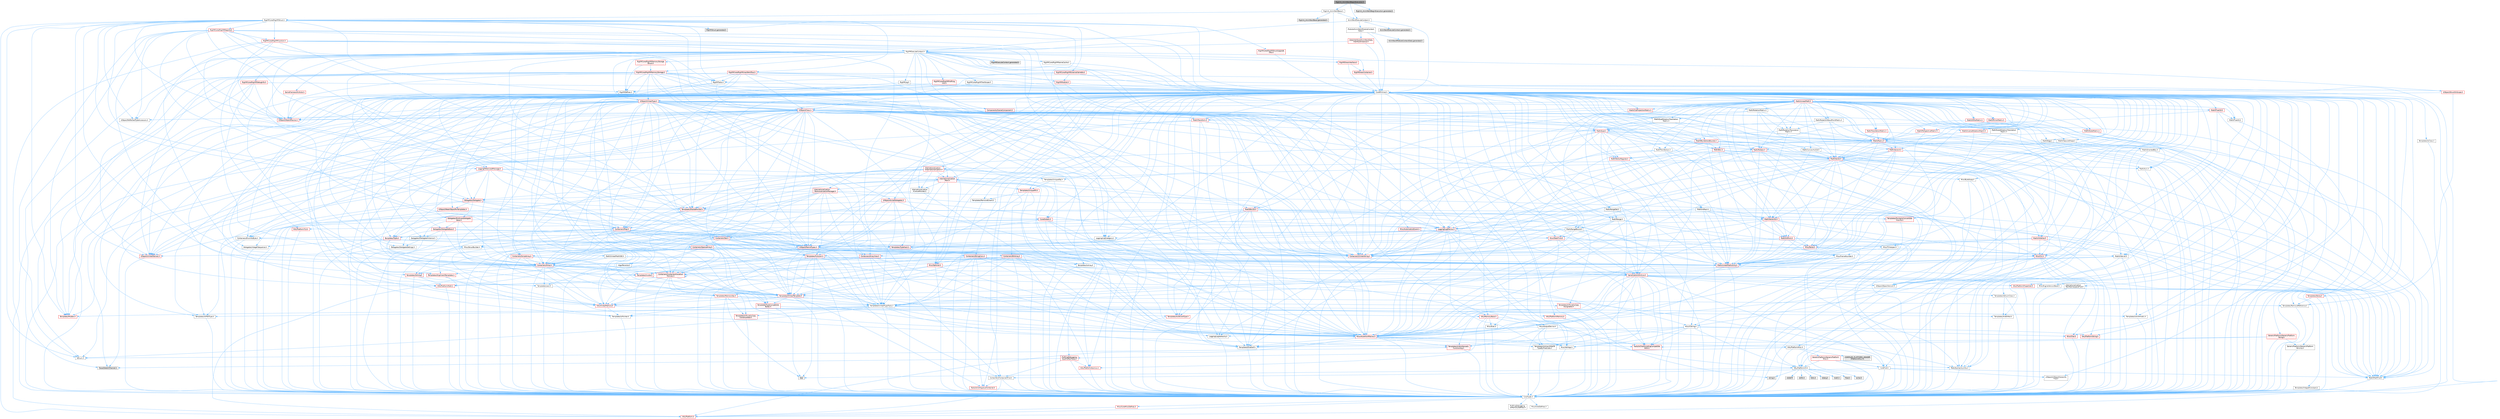 digraph "RigUnit_AnimNextBeginExecution.h"
{
 // INTERACTIVE_SVG=YES
 // LATEX_PDF_SIZE
  bgcolor="transparent";
  edge [fontname=Helvetica,fontsize=10,labelfontname=Helvetica,labelfontsize=10];
  node [fontname=Helvetica,fontsize=10,shape=box,height=0.2,width=0.4];
  Node1 [id="Node000001",label="RigUnit_AnimNextBeginExecution.h",height=0.2,width=0.4,color="gray40", fillcolor="grey60", style="filled", fontcolor="black",tooltip=" "];
  Node1 -> Node2 [id="edge1_Node000001_Node000002",color="steelblue1",style="solid",tooltip=" "];
  Node2 [id="Node000002",label="RigUnit_AnimNextBase.h",height=0.2,width=0.4,color="grey40", fillcolor="white", style="filled",URL="$df/d32/RigUnit__AnimNextBase_8h.html",tooltip=" "];
  Node2 -> Node3 [id="edge2_Node000002_Node000003",color="steelblue1",style="solid",tooltip=" "];
  Node3 [id="Node000003",label="CoreMinimal.h",height=0.2,width=0.4,color="grey40", fillcolor="white", style="filled",URL="$d7/d67/CoreMinimal_8h.html",tooltip=" "];
  Node3 -> Node4 [id="edge3_Node000003_Node000004",color="steelblue1",style="solid",tooltip=" "];
  Node4 [id="Node000004",label="CoreTypes.h",height=0.2,width=0.4,color="grey40", fillcolor="white", style="filled",URL="$dc/dec/CoreTypes_8h.html",tooltip=" "];
  Node4 -> Node5 [id="edge4_Node000004_Node000005",color="steelblue1",style="solid",tooltip=" "];
  Node5 [id="Node000005",label="HAL/Platform.h",height=0.2,width=0.4,color="red", fillcolor="#FFF0F0", style="filled",URL="$d9/dd0/Platform_8h.html",tooltip=" "];
  Node4 -> Node15 [id="edge5_Node000004_Node000015",color="steelblue1",style="solid",tooltip=" "];
  Node15 [id="Node000015",label="ProfilingDebugging\l/UMemoryDefines.h",height=0.2,width=0.4,color="grey40", fillcolor="white", style="filled",URL="$d2/da2/UMemoryDefines_8h.html",tooltip=" "];
  Node4 -> Node16 [id="edge6_Node000004_Node000016",color="steelblue1",style="solid",tooltip=" "];
  Node16 [id="Node000016",label="Misc/CoreMiscDefines.h",height=0.2,width=0.4,color="red", fillcolor="#FFF0F0", style="filled",URL="$da/d38/CoreMiscDefines_8h.html",tooltip=" "];
  Node16 -> Node5 [id="edge7_Node000016_Node000005",color="steelblue1",style="solid",tooltip=" "];
  Node4 -> Node17 [id="edge8_Node000004_Node000017",color="steelblue1",style="solid",tooltip=" "];
  Node17 [id="Node000017",label="Misc/CoreDefines.h",height=0.2,width=0.4,color="grey40", fillcolor="white", style="filled",URL="$d3/dd2/CoreDefines_8h.html",tooltip=" "];
  Node3 -> Node18 [id="edge9_Node000003_Node000018",color="steelblue1",style="solid",tooltip=" "];
  Node18 [id="Node000018",label="CoreFwd.h",height=0.2,width=0.4,color="grey40", fillcolor="white", style="filled",URL="$d1/d1e/CoreFwd_8h.html",tooltip=" "];
  Node18 -> Node4 [id="edge10_Node000018_Node000004",color="steelblue1",style="solid",tooltip=" "];
  Node18 -> Node19 [id="edge11_Node000018_Node000019",color="steelblue1",style="solid",tooltip=" "];
  Node19 [id="Node000019",label="Containers/ContainersFwd.h",height=0.2,width=0.4,color="grey40", fillcolor="white", style="filled",URL="$d4/d0a/ContainersFwd_8h.html",tooltip=" "];
  Node19 -> Node5 [id="edge12_Node000019_Node000005",color="steelblue1",style="solid",tooltip=" "];
  Node19 -> Node4 [id="edge13_Node000019_Node000004",color="steelblue1",style="solid",tooltip=" "];
  Node19 -> Node20 [id="edge14_Node000019_Node000020",color="steelblue1",style="solid",tooltip=" "];
  Node20 [id="Node000020",label="Traits/IsContiguousContainer.h",height=0.2,width=0.4,color="red", fillcolor="#FFF0F0", style="filled",URL="$d5/d3c/IsContiguousContainer_8h.html",tooltip=" "];
  Node20 -> Node4 [id="edge15_Node000020_Node000004",color="steelblue1",style="solid",tooltip=" "];
  Node18 -> Node23 [id="edge16_Node000018_Node000023",color="steelblue1",style="solid",tooltip=" "];
  Node23 [id="Node000023",label="Math/MathFwd.h",height=0.2,width=0.4,color="grey40", fillcolor="white", style="filled",URL="$d2/d10/MathFwd_8h.html",tooltip=" "];
  Node23 -> Node5 [id="edge17_Node000023_Node000005",color="steelblue1",style="solid",tooltip=" "];
  Node18 -> Node24 [id="edge18_Node000018_Node000024",color="steelblue1",style="solid",tooltip=" "];
  Node24 [id="Node000024",label="UObject/UObjectHierarchy\lFwd.h",height=0.2,width=0.4,color="grey40", fillcolor="white", style="filled",URL="$d3/d13/UObjectHierarchyFwd_8h.html",tooltip=" "];
  Node3 -> Node24 [id="edge19_Node000003_Node000024",color="steelblue1",style="solid",tooltip=" "];
  Node3 -> Node19 [id="edge20_Node000003_Node000019",color="steelblue1",style="solid",tooltip=" "];
  Node3 -> Node25 [id="edge21_Node000003_Node000025",color="steelblue1",style="solid",tooltip=" "];
  Node25 [id="Node000025",label="Misc/VarArgs.h",height=0.2,width=0.4,color="grey40", fillcolor="white", style="filled",URL="$d5/d6f/VarArgs_8h.html",tooltip=" "];
  Node25 -> Node4 [id="edge22_Node000025_Node000004",color="steelblue1",style="solid",tooltip=" "];
  Node3 -> Node26 [id="edge23_Node000003_Node000026",color="steelblue1",style="solid",tooltip=" "];
  Node26 [id="Node000026",label="Logging/LogVerbosity.h",height=0.2,width=0.4,color="grey40", fillcolor="white", style="filled",URL="$d2/d8f/LogVerbosity_8h.html",tooltip=" "];
  Node26 -> Node4 [id="edge24_Node000026_Node000004",color="steelblue1",style="solid",tooltip=" "];
  Node3 -> Node27 [id="edge25_Node000003_Node000027",color="steelblue1",style="solid",tooltip=" "];
  Node27 [id="Node000027",label="Misc/OutputDevice.h",height=0.2,width=0.4,color="grey40", fillcolor="white", style="filled",URL="$d7/d32/OutputDevice_8h.html",tooltip=" "];
  Node27 -> Node18 [id="edge26_Node000027_Node000018",color="steelblue1",style="solid",tooltip=" "];
  Node27 -> Node4 [id="edge27_Node000027_Node000004",color="steelblue1",style="solid",tooltip=" "];
  Node27 -> Node26 [id="edge28_Node000027_Node000026",color="steelblue1",style="solid",tooltip=" "];
  Node27 -> Node25 [id="edge29_Node000027_Node000025",color="steelblue1",style="solid",tooltip=" "];
  Node27 -> Node28 [id="edge30_Node000027_Node000028",color="steelblue1",style="solid",tooltip=" "];
  Node28 [id="Node000028",label="Templates/IsArrayOrRefOf\lTypeByPredicate.h",height=0.2,width=0.4,color="grey40", fillcolor="white", style="filled",URL="$d6/da1/IsArrayOrRefOfTypeByPredicate_8h.html",tooltip=" "];
  Node28 -> Node4 [id="edge31_Node000028_Node000004",color="steelblue1",style="solid",tooltip=" "];
  Node27 -> Node29 [id="edge32_Node000027_Node000029",color="steelblue1",style="solid",tooltip=" "];
  Node29 [id="Node000029",label="Templates/IsValidVariadic\lFunctionArg.h",height=0.2,width=0.4,color="red", fillcolor="#FFF0F0", style="filled",URL="$d0/dc8/IsValidVariadicFunctionArg_8h.html",tooltip=" "];
  Node29 -> Node4 [id="edge33_Node000029_Node000004",color="steelblue1",style="solid",tooltip=" "];
  Node29 -> Node30 [id="edge34_Node000029_Node000030",color="steelblue1",style="solid",tooltip=" "];
  Node30 [id="Node000030",label="IsEnum.h",height=0.2,width=0.4,color="grey40", fillcolor="white", style="filled",URL="$d4/de5/IsEnum_8h.html",tooltip=" "];
  Node27 -> Node31 [id="edge35_Node000027_Node000031",color="steelblue1",style="solid",tooltip=" "];
  Node31 [id="Node000031",label="Traits/IsCharEncodingCompatible\lWith.h",height=0.2,width=0.4,color="red", fillcolor="#FFF0F0", style="filled",URL="$df/dd1/IsCharEncodingCompatibleWith_8h.html",tooltip=" "];
  Node3 -> Node33 [id="edge36_Node000003_Node000033",color="steelblue1",style="solid",tooltip=" "];
  Node33 [id="Node000033",label="HAL/PlatformCrt.h",height=0.2,width=0.4,color="grey40", fillcolor="white", style="filled",URL="$d8/d75/PlatformCrt_8h.html",tooltip=" "];
  Node33 -> Node34 [id="edge37_Node000033_Node000034",color="steelblue1",style="solid",tooltip=" "];
  Node34 [id="Node000034",label="new",height=0.2,width=0.4,color="grey60", fillcolor="#E0E0E0", style="filled",tooltip=" "];
  Node33 -> Node35 [id="edge38_Node000033_Node000035",color="steelblue1",style="solid",tooltip=" "];
  Node35 [id="Node000035",label="wchar.h",height=0.2,width=0.4,color="grey60", fillcolor="#E0E0E0", style="filled",tooltip=" "];
  Node33 -> Node36 [id="edge39_Node000033_Node000036",color="steelblue1",style="solid",tooltip=" "];
  Node36 [id="Node000036",label="stddef.h",height=0.2,width=0.4,color="grey60", fillcolor="#E0E0E0", style="filled",tooltip=" "];
  Node33 -> Node37 [id="edge40_Node000033_Node000037",color="steelblue1",style="solid",tooltip=" "];
  Node37 [id="Node000037",label="stdlib.h",height=0.2,width=0.4,color="grey60", fillcolor="#E0E0E0", style="filled",tooltip=" "];
  Node33 -> Node38 [id="edge41_Node000033_Node000038",color="steelblue1",style="solid",tooltip=" "];
  Node38 [id="Node000038",label="stdio.h",height=0.2,width=0.4,color="grey60", fillcolor="#E0E0E0", style="filled",tooltip=" "];
  Node33 -> Node39 [id="edge42_Node000033_Node000039",color="steelblue1",style="solid",tooltip=" "];
  Node39 [id="Node000039",label="stdarg.h",height=0.2,width=0.4,color="grey60", fillcolor="#E0E0E0", style="filled",tooltip=" "];
  Node33 -> Node40 [id="edge43_Node000033_Node000040",color="steelblue1",style="solid",tooltip=" "];
  Node40 [id="Node000040",label="math.h",height=0.2,width=0.4,color="grey60", fillcolor="#E0E0E0", style="filled",tooltip=" "];
  Node33 -> Node41 [id="edge44_Node000033_Node000041",color="steelblue1",style="solid",tooltip=" "];
  Node41 [id="Node000041",label="float.h",height=0.2,width=0.4,color="grey60", fillcolor="#E0E0E0", style="filled",tooltip=" "];
  Node33 -> Node42 [id="edge45_Node000033_Node000042",color="steelblue1",style="solid",tooltip=" "];
  Node42 [id="Node000042",label="string.h",height=0.2,width=0.4,color="grey60", fillcolor="#E0E0E0", style="filled",tooltip=" "];
  Node3 -> Node43 [id="edge46_Node000003_Node000043",color="steelblue1",style="solid",tooltip=" "];
  Node43 [id="Node000043",label="HAL/PlatformMisc.h",height=0.2,width=0.4,color="grey40", fillcolor="white", style="filled",URL="$d0/df5/PlatformMisc_8h.html",tooltip=" "];
  Node43 -> Node4 [id="edge47_Node000043_Node000004",color="steelblue1",style="solid",tooltip=" "];
  Node43 -> Node44 [id="edge48_Node000043_Node000044",color="steelblue1",style="solid",tooltip=" "];
  Node44 [id="Node000044",label="GenericPlatform/GenericPlatform\lMisc.h",height=0.2,width=0.4,color="red", fillcolor="#FFF0F0", style="filled",URL="$db/d9a/GenericPlatformMisc_8h.html",tooltip=" "];
  Node44 -> Node18 [id="edge49_Node000044_Node000018",color="steelblue1",style="solid",tooltip=" "];
  Node44 -> Node4 [id="edge50_Node000044_Node000004",color="steelblue1",style="solid",tooltip=" "];
  Node44 -> Node33 [id="edge51_Node000044_Node000033",color="steelblue1",style="solid",tooltip=" "];
  Node44 -> Node48 [id="edge52_Node000044_Node000048",color="steelblue1",style="solid",tooltip=" "];
  Node48 [id="Node000048",label="Math/NumericLimits.h",height=0.2,width=0.4,color="grey40", fillcolor="white", style="filled",URL="$df/d1b/NumericLimits_8h.html",tooltip=" "];
  Node48 -> Node4 [id="edge53_Node000048_Node000004",color="steelblue1",style="solid",tooltip=" "];
  Node43 -> Node53 [id="edge54_Node000043_Node000053",color="steelblue1",style="solid",tooltip=" "];
  Node53 [id="Node000053",label="COMPILED_PLATFORM_HEADER\l(PlatformMisc.h)",height=0.2,width=0.4,color="grey60", fillcolor="#E0E0E0", style="filled",tooltip=" "];
  Node43 -> Node54 [id="edge55_Node000043_Node000054",color="steelblue1",style="solid",tooltip=" "];
  Node54 [id="Node000054",label="ProfilingDebugging\l/CpuProfilerTrace.h",height=0.2,width=0.4,color="red", fillcolor="#FFF0F0", style="filled",URL="$da/dcb/CpuProfilerTrace_8h.html",tooltip=" "];
  Node54 -> Node4 [id="edge56_Node000054_Node000004",color="steelblue1",style="solid",tooltip=" "];
  Node54 -> Node19 [id="edge57_Node000054_Node000019",color="steelblue1",style="solid",tooltip=" "];
  Node54 -> Node55 [id="edge58_Node000054_Node000055",color="steelblue1",style="solid",tooltip=" "];
  Node55 [id="Node000055",label="HAL/PlatformAtomics.h",height=0.2,width=0.4,color="red", fillcolor="#FFF0F0", style="filled",URL="$d3/d36/PlatformAtomics_8h.html",tooltip=" "];
  Node55 -> Node4 [id="edge59_Node000055_Node000004",color="steelblue1",style="solid",tooltip=" "];
  Node54 -> Node59 [id="edge60_Node000054_Node000059",color="steelblue1",style="solid",tooltip=" "];
  Node59 [id="Node000059",label="Trace/Detail/Channel.h",height=0.2,width=0.4,color="grey60", fillcolor="#E0E0E0", style="filled",tooltip=" "];
  Node3 -> Node62 [id="edge61_Node000003_Node000062",color="steelblue1",style="solid",tooltip=" "];
  Node62 [id="Node000062",label="Misc/AssertionMacros.h",height=0.2,width=0.4,color="red", fillcolor="#FFF0F0", style="filled",URL="$d0/dfa/AssertionMacros_8h.html",tooltip=" "];
  Node62 -> Node4 [id="edge62_Node000062_Node000004",color="steelblue1",style="solid",tooltip=" "];
  Node62 -> Node5 [id="edge63_Node000062_Node000005",color="steelblue1",style="solid",tooltip=" "];
  Node62 -> Node43 [id="edge64_Node000062_Node000043",color="steelblue1",style="solid",tooltip=" "];
  Node62 -> Node63 [id="edge65_Node000062_Node000063",color="steelblue1",style="solid",tooltip=" "];
  Node63 [id="Node000063",label="Templates/EnableIf.h",height=0.2,width=0.4,color="grey40", fillcolor="white", style="filled",URL="$d7/d60/EnableIf_8h.html",tooltip=" "];
  Node63 -> Node4 [id="edge66_Node000063_Node000004",color="steelblue1",style="solid",tooltip=" "];
  Node62 -> Node28 [id="edge67_Node000062_Node000028",color="steelblue1",style="solid",tooltip=" "];
  Node62 -> Node29 [id="edge68_Node000062_Node000029",color="steelblue1",style="solid",tooltip=" "];
  Node62 -> Node31 [id="edge69_Node000062_Node000031",color="steelblue1",style="solid",tooltip=" "];
  Node62 -> Node25 [id="edge70_Node000062_Node000025",color="steelblue1",style="solid",tooltip=" "];
  Node3 -> Node71 [id="edge71_Node000003_Node000071",color="steelblue1",style="solid",tooltip=" "];
  Node71 [id="Node000071",label="Templates/IsPointer.h",height=0.2,width=0.4,color="grey40", fillcolor="white", style="filled",URL="$d7/d05/IsPointer_8h.html",tooltip=" "];
  Node71 -> Node4 [id="edge72_Node000071_Node000004",color="steelblue1",style="solid",tooltip=" "];
  Node3 -> Node72 [id="edge73_Node000003_Node000072",color="steelblue1",style="solid",tooltip=" "];
  Node72 [id="Node000072",label="HAL/PlatformMemory.h",height=0.2,width=0.4,color="red", fillcolor="#FFF0F0", style="filled",URL="$de/d68/PlatformMemory_8h.html",tooltip=" "];
  Node72 -> Node4 [id="edge74_Node000072_Node000004",color="steelblue1",style="solid",tooltip=" "];
  Node3 -> Node55 [id="edge75_Node000003_Node000055",color="steelblue1",style="solid",tooltip=" "];
  Node3 -> Node77 [id="edge76_Node000003_Node000077",color="steelblue1",style="solid",tooltip=" "];
  Node77 [id="Node000077",label="Misc/Exec.h",height=0.2,width=0.4,color="grey40", fillcolor="white", style="filled",URL="$de/ddb/Exec_8h.html",tooltip=" "];
  Node77 -> Node4 [id="edge77_Node000077_Node000004",color="steelblue1",style="solid",tooltip=" "];
  Node77 -> Node62 [id="edge78_Node000077_Node000062",color="steelblue1",style="solid",tooltip=" "];
  Node3 -> Node78 [id="edge79_Node000003_Node000078",color="steelblue1",style="solid",tooltip=" "];
  Node78 [id="Node000078",label="HAL/MemoryBase.h",height=0.2,width=0.4,color="red", fillcolor="#FFF0F0", style="filled",URL="$d6/d9f/MemoryBase_8h.html",tooltip=" "];
  Node78 -> Node4 [id="edge80_Node000078_Node000004",color="steelblue1",style="solid",tooltip=" "];
  Node78 -> Node55 [id="edge81_Node000078_Node000055",color="steelblue1",style="solid",tooltip=" "];
  Node78 -> Node33 [id="edge82_Node000078_Node000033",color="steelblue1",style="solid",tooltip=" "];
  Node78 -> Node77 [id="edge83_Node000078_Node000077",color="steelblue1",style="solid",tooltip=" "];
  Node78 -> Node27 [id="edge84_Node000078_Node000027",color="steelblue1",style="solid",tooltip=" "];
  Node3 -> Node88 [id="edge85_Node000003_Node000088",color="steelblue1",style="solid",tooltip=" "];
  Node88 [id="Node000088",label="HAL/UnrealMemory.h",height=0.2,width=0.4,color="red", fillcolor="#FFF0F0", style="filled",URL="$d9/d96/UnrealMemory_8h.html",tooltip=" "];
  Node88 -> Node4 [id="edge86_Node000088_Node000004",color="steelblue1",style="solid",tooltip=" "];
  Node88 -> Node78 [id="edge87_Node000088_Node000078",color="steelblue1",style="solid",tooltip=" "];
  Node88 -> Node72 [id="edge88_Node000088_Node000072",color="steelblue1",style="solid",tooltip=" "];
  Node88 -> Node71 [id="edge89_Node000088_Node000071",color="steelblue1",style="solid",tooltip=" "];
  Node3 -> Node90 [id="edge90_Node000003_Node000090",color="steelblue1",style="solid",tooltip=" "];
  Node90 [id="Node000090",label="Templates/IsArithmetic.h",height=0.2,width=0.4,color="grey40", fillcolor="white", style="filled",URL="$d2/d5d/IsArithmetic_8h.html",tooltip=" "];
  Node90 -> Node4 [id="edge91_Node000090_Node000004",color="steelblue1",style="solid",tooltip=" "];
  Node3 -> Node84 [id="edge92_Node000003_Node000084",color="steelblue1",style="solid",tooltip=" "];
  Node84 [id="Node000084",label="Templates/AndOrNot.h",height=0.2,width=0.4,color="grey40", fillcolor="white", style="filled",URL="$db/d0a/AndOrNot_8h.html",tooltip=" "];
  Node84 -> Node4 [id="edge93_Node000084_Node000004",color="steelblue1",style="solid",tooltip=" "];
  Node3 -> Node91 [id="edge94_Node000003_Node000091",color="steelblue1",style="solid",tooltip=" "];
  Node91 [id="Node000091",label="Templates/IsPODType.h",height=0.2,width=0.4,color="grey40", fillcolor="white", style="filled",URL="$d7/db1/IsPODType_8h.html",tooltip=" "];
  Node91 -> Node4 [id="edge95_Node000091_Node000004",color="steelblue1",style="solid",tooltip=" "];
  Node3 -> Node92 [id="edge96_Node000003_Node000092",color="steelblue1",style="solid",tooltip=" "];
  Node92 [id="Node000092",label="Templates/IsUECoreType.h",height=0.2,width=0.4,color="red", fillcolor="#FFF0F0", style="filled",URL="$d1/db8/IsUECoreType_8h.html",tooltip=" "];
  Node92 -> Node4 [id="edge97_Node000092_Node000004",color="steelblue1",style="solid",tooltip=" "];
  Node3 -> Node85 [id="edge98_Node000003_Node000085",color="steelblue1",style="solid",tooltip=" "];
  Node85 [id="Node000085",label="Templates/IsTriviallyCopy\lConstructible.h",height=0.2,width=0.4,color="red", fillcolor="#FFF0F0", style="filled",URL="$d3/d78/IsTriviallyCopyConstructible_8h.html",tooltip=" "];
  Node85 -> Node4 [id="edge99_Node000085_Node000004",color="steelblue1",style="solid",tooltip=" "];
  Node3 -> Node93 [id="edge100_Node000003_Node000093",color="steelblue1",style="solid",tooltip=" "];
  Node93 [id="Node000093",label="Templates/UnrealTypeTraits.h",height=0.2,width=0.4,color="grey40", fillcolor="white", style="filled",URL="$d2/d2d/UnrealTypeTraits_8h.html",tooltip=" "];
  Node93 -> Node4 [id="edge101_Node000093_Node000004",color="steelblue1",style="solid",tooltip=" "];
  Node93 -> Node71 [id="edge102_Node000093_Node000071",color="steelblue1",style="solid",tooltip=" "];
  Node93 -> Node62 [id="edge103_Node000093_Node000062",color="steelblue1",style="solid",tooltip=" "];
  Node93 -> Node84 [id="edge104_Node000093_Node000084",color="steelblue1",style="solid",tooltip=" "];
  Node93 -> Node63 [id="edge105_Node000093_Node000063",color="steelblue1",style="solid",tooltip=" "];
  Node93 -> Node90 [id="edge106_Node000093_Node000090",color="steelblue1",style="solid",tooltip=" "];
  Node93 -> Node30 [id="edge107_Node000093_Node000030",color="steelblue1",style="solid",tooltip=" "];
  Node93 -> Node94 [id="edge108_Node000093_Node000094",color="steelblue1",style="solid",tooltip=" "];
  Node94 [id="Node000094",label="Templates/Models.h",height=0.2,width=0.4,color="red", fillcolor="#FFF0F0", style="filled",URL="$d3/d0c/Models_8h.html",tooltip=" "];
  Node93 -> Node91 [id="edge109_Node000093_Node000091",color="steelblue1",style="solid",tooltip=" "];
  Node93 -> Node92 [id="edge110_Node000093_Node000092",color="steelblue1",style="solid",tooltip=" "];
  Node93 -> Node85 [id="edge111_Node000093_Node000085",color="steelblue1",style="solid",tooltip=" "];
  Node3 -> Node63 [id="edge112_Node000003_Node000063",color="steelblue1",style="solid",tooltip=" "];
  Node3 -> Node95 [id="edge113_Node000003_Node000095",color="steelblue1",style="solid",tooltip=" "];
  Node95 [id="Node000095",label="Templates/RemoveReference.h",height=0.2,width=0.4,color="grey40", fillcolor="white", style="filled",URL="$da/dbe/RemoveReference_8h.html",tooltip=" "];
  Node95 -> Node4 [id="edge114_Node000095_Node000004",color="steelblue1",style="solid",tooltip=" "];
  Node3 -> Node96 [id="edge115_Node000003_Node000096",color="steelblue1",style="solid",tooltip=" "];
  Node96 [id="Node000096",label="Templates/IntegralConstant.h",height=0.2,width=0.4,color="grey40", fillcolor="white", style="filled",URL="$db/d1b/IntegralConstant_8h.html",tooltip=" "];
  Node96 -> Node4 [id="edge116_Node000096_Node000004",color="steelblue1",style="solid",tooltip=" "];
  Node3 -> Node97 [id="edge117_Node000003_Node000097",color="steelblue1",style="solid",tooltip=" "];
  Node97 [id="Node000097",label="Templates/IsClass.h",height=0.2,width=0.4,color="grey40", fillcolor="white", style="filled",URL="$db/dcb/IsClass_8h.html",tooltip=" "];
  Node97 -> Node4 [id="edge118_Node000097_Node000004",color="steelblue1",style="solid",tooltip=" "];
  Node3 -> Node98 [id="edge119_Node000003_Node000098",color="steelblue1",style="solid",tooltip=" "];
  Node98 [id="Node000098",label="Templates/TypeCompatible\lBytes.h",height=0.2,width=0.4,color="red", fillcolor="#FFF0F0", style="filled",URL="$df/d0a/TypeCompatibleBytes_8h.html",tooltip=" "];
  Node98 -> Node4 [id="edge120_Node000098_Node000004",color="steelblue1",style="solid",tooltip=" "];
  Node98 -> Node42 [id="edge121_Node000098_Node000042",color="steelblue1",style="solid",tooltip=" "];
  Node98 -> Node34 [id="edge122_Node000098_Node000034",color="steelblue1",style="solid",tooltip=" "];
  Node3 -> Node20 [id="edge123_Node000003_Node000020",color="steelblue1",style="solid",tooltip=" "];
  Node3 -> Node99 [id="edge124_Node000003_Node000099",color="steelblue1",style="solid",tooltip=" "];
  Node99 [id="Node000099",label="Templates/UnrealTemplate.h",height=0.2,width=0.4,color="red", fillcolor="#FFF0F0", style="filled",URL="$d4/d24/UnrealTemplate_8h.html",tooltip=" "];
  Node99 -> Node4 [id="edge125_Node000099_Node000004",color="steelblue1",style="solid",tooltip=" "];
  Node99 -> Node71 [id="edge126_Node000099_Node000071",color="steelblue1",style="solid",tooltip=" "];
  Node99 -> Node88 [id="edge127_Node000099_Node000088",color="steelblue1",style="solid",tooltip=" "];
  Node99 -> Node93 [id="edge128_Node000099_Node000093",color="steelblue1",style="solid",tooltip=" "];
  Node99 -> Node95 [id="edge129_Node000099_Node000095",color="steelblue1",style="solid",tooltip=" "];
  Node99 -> Node98 [id="edge130_Node000099_Node000098",color="steelblue1",style="solid",tooltip=" "];
  Node99 -> Node20 [id="edge131_Node000099_Node000020",color="steelblue1",style="solid",tooltip=" "];
  Node3 -> Node48 [id="edge132_Node000003_Node000048",color="steelblue1",style="solid",tooltip=" "];
  Node3 -> Node103 [id="edge133_Node000003_Node000103",color="steelblue1",style="solid",tooltip=" "];
  Node103 [id="Node000103",label="HAL/PlatformMath.h",height=0.2,width=0.4,color="red", fillcolor="#FFF0F0", style="filled",URL="$dc/d53/PlatformMath_8h.html",tooltip=" "];
  Node103 -> Node4 [id="edge134_Node000103_Node000004",color="steelblue1",style="solid",tooltip=" "];
  Node3 -> Node86 [id="edge135_Node000003_Node000086",color="steelblue1",style="solid",tooltip=" "];
  Node86 [id="Node000086",label="Templates/IsTriviallyCopy\lAssignable.h",height=0.2,width=0.4,color="red", fillcolor="#FFF0F0", style="filled",URL="$d2/df2/IsTriviallyCopyAssignable_8h.html",tooltip=" "];
  Node86 -> Node4 [id="edge136_Node000086_Node000004",color="steelblue1",style="solid",tooltip=" "];
  Node3 -> Node111 [id="edge137_Node000003_Node000111",color="steelblue1",style="solid",tooltip=" "];
  Node111 [id="Node000111",label="Templates/MemoryOps.h",height=0.2,width=0.4,color="red", fillcolor="#FFF0F0", style="filled",URL="$db/dea/MemoryOps_8h.html",tooltip=" "];
  Node111 -> Node4 [id="edge138_Node000111_Node000004",color="steelblue1",style="solid",tooltip=" "];
  Node111 -> Node88 [id="edge139_Node000111_Node000088",color="steelblue1",style="solid",tooltip=" "];
  Node111 -> Node86 [id="edge140_Node000111_Node000086",color="steelblue1",style="solid",tooltip=" "];
  Node111 -> Node85 [id="edge141_Node000111_Node000085",color="steelblue1",style="solid",tooltip=" "];
  Node111 -> Node93 [id="edge142_Node000111_Node000093",color="steelblue1",style="solid",tooltip=" "];
  Node111 -> Node34 [id="edge143_Node000111_Node000034",color="steelblue1",style="solid",tooltip=" "];
  Node3 -> Node112 [id="edge144_Node000003_Node000112",color="steelblue1",style="solid",tooltip=" "];
  Node112 [id="Node000112",label="Containers/ContainerAllocation\lPolicies.h",height=0.2,width=0.4,color="red", fillcolor="#FFF0F0", style="filled",URL="$d7/dff/ContainerAllocationPolicies_8h.html",tooltip=" "];
  Node112 -> Node4 [id="edge145_Node000112_Node000004",color="steelblue1",style="solid",tooltip=" "];
  Node112 -> Node112 [id="edge146_Node000112_Node000112",color="steelblue1",style="solid",tooltip=" "];
  Node112 -> Node103 [id="edge147_Node000112_Node000103",color="steelblue1",style="solid",tooltip=" "];
  Node112 -> Node88 [id="edge148_Node000112_Node000088",color="steelblue1",style="solid",tooltip=" "];
  Node112 -> Node48 [id="edge149_Node000112_Node000048",color="steelblue1",style="solid",tooltip=" "];
  Node112 -> Node62 [id="edge150_Node000112_Node000062",color="steelblue1",style="solid",tooltip=" "];
  Node112 -> Node111 [id="edge151_Node000112_Node000111",color="steelblue1",style="solid",tooltip=" "];
  Node112 -> Node98 [id="edge152_Node000112_Node000098",color="steelblue1",style="solid",tooltip=" "];
  Node3 -> Node115 [id="edge153_Node000003_Node000115",color="steelblue1",style="solid",tooltip=" "];
  Node115 [id="Node000115",label="Templates/IsEnumClass.h",height=0.2,width=0.4,color="grey40", fillcolor="white", style="filled",URL="$d7/d15/IsEnumClass_8h.html",tooltip=" "];
  Node115 -> Node4 [id="edge154_Node000115_Node000004",color="steelblue1",style="solid",tooltip=" "];
  Node115 -> Node84 [id="edge155_Node000115_Node000084",color="steelblue1",style="solid",tooltip=" "];
  Node3 -> Node116 [id="edge156_Node000003_Node000116",color="steelblue1",style="solid",tooltip=" "];
  Node116 [id="Node000116",label="HAL/PlatformProperties.h",height=0.2,width=0.4,color="red", fillcolor="#FFF0F0", style="filled",URL="$d9/db0/PlatformProperties_8h.html",tooltip=" "];
  Node116 -> Node4 [id="edge157_Node000116_Node000004",color="steelblue1",style="solid",tooltip=" "];
  Node3 -> Node119 [id="edge158_Node000003_Node000119",color="steelblue1",style="solid",tooltip=" "];
  Node119 [id="Node000119",label="Misc/EngineVersionBase.h",height=0.2,width=0.4,color="grey40", fillcolor="white", style="filled",URL="$d5/d2b/EngineVersionBase_8h.html",tooltip=" "];
  Node119 -> Node4 [id="edge159_Node000119_Node000004",color="steelblue1",style="solid",tooltip=" "];
  Node3 -> Node120 [id="edge160_Node000003_Node000120",color="steelblue1",style="solid",tooltip=" "];
  Node120 [id="Node000120",label="Internationalization\l/TextNamespaceFwd.h",height=0.2,width=0.4,color="grey40", fillcolor="white", style="filled",URL="$d8/d97/TextNamespaceFwd_8h.html",tooltip=" "];
  Node120 -> Node4 [id="edge161_Node000120_Node000004",color="steelblue1",style="solid",tooltip=" "];
  Node3 -> Node121 [id="edge162_Node000003_Node000121",color="steelblue1",style="solid",tooltip=" "];
  Node121 [id="Node000121",label="Serialization/Archive.h",height=0.2,width=0.4,color="red", fillcolor="#FFF0F0", style="filled",URL="$d7/d3b/Archive_8h.html",tooltip=" "];
  Node121 -> Node18 [id="edge163_Node000121_Node000018",color="steelblue1",style="solid",tooltip=" "];
  Node121 -> Node4 [id="edge164_Node000121_Node000004",color="steelblue1",style="solid",tooltip=" "];
  Node121 -> Node116 [id="edge165_Node000121_Node000116",color="steelblue1",style="solid",tooltip=" "];
  Node121 -> Node120 [id="edge166_Node000121_Node000120",color="steelblue1",style="solid",tooltip=" "];
  Node121 -> Node23 [id="edge167_Node000121_Node000023",color="steelblue1",style="solid",tooltip=" "];
  Node121 -> Node62 [id="edge168_Node000121_Node000062",color="steelblue1",style="solid",tooltip=" "];
  Node121 -> Node119 [id="edge169_Node000121_Node000119",color="steelblue1",style="solid",tooltip=" "];
  Node121 -> Node25 [id="edge170_Node000121_Node000025",color="steelblue1",style="solid",tooltip=" "];
  Node121 -> Node63 [id="edge171_Node000121_Node000063",color="steelblue1",style="solid",tooltip=" "];
  Node121 -> Node28 [id="edge172_Node000121_Node000028",color="steelblue1",style="solid",tooltip=" "];
  Node121 -> Node115 [id="edge173_Node000121_Node000115",color="steelblue1",style="solid",tooltip=" "];
  Node121 -> Node29 [id="edge174_Node000121_Node000029",color="steelblue1",style="solid",tooltip=" "];
  Node121 -> Node99 [id="edge175_Node000121_Node000099",color="steelblue1",style="solid",tooltip=" "];
  Node121 -> Node31 [id="edge176_Node000121_Node000031",color="steelblue1",style="solid",tooltip=" "];
  Node121 -> Node124 [id="edge177_Node000121_Node000124",color="steelblue1",style="solid",tooltip=" "];
  Node124 [id="Node000124",label="UObject/ObjectVersion.h",height=0.2,width=0.4,color="grey40", fillcolor="white", style="filled",URL="$da/d63/ObjectVersion_8h.html",tooltip=" "];
  Node124 -> Node4 [id="edge178_Node000124_Node000004",color="steelblue1",style="solid",tooltip=" "];
  Node3 -> Node125 [id="edge179_Node000003_Node000125",color="steelblue1",style="solid",tooltip=" "];
  Node125 [id="Node000125",label="Templates/Less.h",height=0.2,width=0.4,color="grey40", fillcolor="white", style="filled",URL="$de/dc8/Less_8h.html",tooltip=" "];
  Node125 -> Node4 [id="edge180_Node000125_Node000004",color="steelblue1",style="solid",tooltip=" "];
  Node125 -> Node99 [id="edge181_Node000125_Node000099",color="steelblue1",style="solid",tooltip=" "];
  Node3 -> Node126 [id="edge182_Node000003_Node000126",color="steelblue1",style="solid",tooltip=" "];
  Node126 [id="Node000126",label="Templates/Sorting.h",height=0.2,width=0.4,color="red", fillcolor="#FFF0F0", style="filled",URL="$d3/d9e/Sorting_8h.html",tooltip=" "];
  Node126 -> Node4 [id="edge183_Node000126_Node000004",color="steelblue1",style="solid",tooltip=" "];
  Node126 -> Node103 [id="edge184_Node000126_Node000103",color="steelblue1",style="solid",tooltip=" "];
  Node126 -> Node125 [id="edge185_Node000126_Node000125",color="steelblue1",style="solid",tooltip=" "];
  Node3 -> Node137 [id="edge186_Node000003_Node000137",color="steelblue1",style="solid",tooltip=" "];
  Node137 [id="Node000137",label="Misc/Char.h",height=0.2,width=0.4,color="red", fillcolor="#FFF0F0", style="filled",URL="$d0/d58/Char_8h.html",tooltip=" "];
  Node137 -> Node4 [id="edge187_Node000137_Node000004",color="steelblue1",style="solid",tooltip=" "];
  Node3 -> Node140 [id="edge188_Node000003_Node000140",color="steelblue1",style="solid",tooltip=" "];
  Node140 [id="Node000140",label="GenericPlatform/GenericPlatform\lStricmp.h",height=0.2,width=0.4,color="grey40", fillcolor="white", style="filled",URL="$d2/d86/GenericPlatformStricmp_8h.html",tooltip=" "];
  Node140 -> Node4 [id="edge189_Node000140_Node000004",color="steelblue1",style="solid",tooltip=" "];
  Node3 -> Node141 [id="edge190_Node000003_Node000141",color="steelblue1",style="solid",tooltip=" "];
  Node141 [id="Node000141",label="GenericPlatform/GenericPlatform\lString.h",height=0.2,width=0.4,color="red", fillcolor="#FFF0F0", style="filled",URL="$dd/d20/GenericPlatformString_8h.html",tooltip=" "];
  Node141 -> Node4 [id="edge191_Node000141_Node000004",color="steelblue1",style="solid",tooltip=" "];
  Node141 -> Node140 [id="edge192_Node000141_Node000140",color="steelblue1",style="solid",tooltip=" "];
  Node141 -> Node63 [id="edge193_Node000141_Node000063",color="steelblue1",style="solid",tooltip=" "];
  Node141 -> Node31 [id="edge194_Node000141_Node000031",color="steelblue1",style="solid",tooltip=" "];
  Node3 -> Node74 [id="edge195_Node000003_Node000074",color="steelblue1",style="solid",tooltip=" "];
  Node74 [id="Node000074",label="HAL/PlatformString.h",height=0.2,width=0.4,color="red", fillcolor="#FFF0F0", style="filled",URL="$db/db5/PlatformString_8h.html",tooltip=" "];
  Node74 -> Node4 [id="edge196_Node000074_Node000004",color="steelblue1",style="solid",tooltip=" "];
  Node3 -> Node144 [id="edge197_Node000003_Node000144",color="steelblue1",style="solid",tooltip=" "];
  Node144 [id="Node000144",label="Misc/CString.h",height=0.2,width=0.4,color="grey40", fillcolor="white", style="filled",URL="$d2/d49/CString_8h.html",tooltip=" "];
  Node144 -> Node4 [id="edge198_Node000144_Node000004",color="steelblue1",style="solid",tooltip=" "];
  Node144 -> Node33 [id="edge199_Node000144_Node000033",color="steelblue1",style="solid",tooltip=" "];
  Node144 -> Node74 [id="edge200_Node000144_Node000074",color="steelblue1",style="solid",tooltip=" "];
  Node144 -> Node62 [id="edge201_Node000144_Node000062",color="steelblue1",style="solid",tooltip=" "];
  Node144 -> Node137 [id="edge202_Node000144_Node000137",color="steelblue1",style="solid",tooltip=" "];
  Node144 -> Node25 [id="edge203_Node000144_Node000025",color="steelblue1",style="solid",tooltip=" "];
  Node144 -> Node28 [id="edge204_Node000144_Node000028",color="steelblue1",style="solid",tooltip=" "];
  Node144 -> Node29 [id="edge205_Node000144_Node000029",color="steelblue1",style="solid",tooltip=" "];
  Node144 -> Node31 [id="edge206_Node000144_Node000031",color="steelblue1",style="solid",tooltip=" "];
  Node3 -> Node145 [id="edge207_Node000003_Node000145",color="steelblue1",style="solid",tooltip=" "];
  Node145 [id="Node000145",label="Misc/Crc.h",height=0.2,width=0.4,color="red", fillcolor="#FFF0F0", style="filled",URL="$d4/dd2/Crc_8h.html",tooltip=" "];
  Node145 -> Node4 [id="edge208_Node000145_Node000004",color="steelblue1",style="solid",tooltip=" "];
  Node145 -> Node74 [id="edge209_Node000145_Node000074",color="steelblue1",style="solid",tooltip=" "];
  Node145 -> Node62 [id="edge210_Node000145_Node000062",color="steelblue1",style="solid",tooltip=" "];
  Node145 -> Node144 [id="edge211_Node000145_Node000144",color="steelblue1",style="solid",tooltip=" "];
  Node145 -> Node137 [id="edge212_Node000145_Node000137",color="steelblue1",style="solid",tooltip=" "];
  Node145 -> Node93 [id="edge213_Node000145_Node000093",color="steelblue1",style="solid",tooltip=" "];
  Node3 -> Node136 [id="edge214_Node000003_Node000136",color="steelblue1",style="solid",tooltip=" "];
  Node136 [id="Node000136",label="Math/UnrealMathUtility.h",height=0.2,width=0.4,color="red", fillcolor="#FFF0F0", style="filled",URL="$db/db8/UnrealMathUtility_8h.html",tooltip=" "];
  Node136 -> Node4 [id="edge215_Node000136_Node000004",color="steelblue1",style="solid",tooltip=" "];
  Node136 -> Node62 [id="edge216_Node000136_Node000062",color="steelblue1",style="solid",tooltip=" "];
  Node136 -> Node103 [id="edge217_Node000136_Node000103",color="steelblue1",style="solid",tooltip=" "];
  Node136 -> Node23 [id="edge218_Node000136_Node000023",color="steelblue1",style="solid",tooltip=" "];
  Node3 -> Node146 [id="edge219_Node000003_Node000146",color="steelblue1",style="solid",tooltip=" "];
  Node146 [id="Node000146",label="Containers/UnrealString.h",height=0.2,width=0.4,color="red", fillcolor="#FFF0F0", style="filled",URL="$d5/dba/UnrealString_8h.html",tooltip=" "];
  Node3 -> Node150 [id="edge220_Node000003_Node000150",color="steelblue1",style="solid",tooltip=" "];
  Node150 [id="Node000150",label="Containers/Array.h",height=0.2,width=0.4,color="red", fillcolor="#FFF0F0", style="filled",URL="$df/dd0/Array_8h.html",tooltip=" "];
  Node150 -> Node4 [id="edge221_Node000150_Node000004",color="steelblue1",style="solid",tooltip=" "];
  Node150 -> Node62 [id="edge222_Node000150_Node000062",color="steelblue1",style="solid",tooltip=" "];
  Node150 -> Node88 [id="edge223_Node000150_Node000088",color="steelblue1",style="solid",tooltip=" "];
  Node150 -> Node93 [id="edge224_Node000150_Node000093",color="steelblue1",style="solid",tooltip=" "];
  Node150 -> Node99 [id="edge225_Node000150_Node000099",color="steelblue1",style="solid",tooltip=" "];
  Node150 -> Node112 [id="edge226_Node000150_Node000112",color="steelblue1",style="solid",tooltip=" "];
  Node150 -> Node121 [id="edge227_Node000150_Node000121",color="steelblue1",style="solid",tooltip=" "];
  Node150 -> Node129 [id="edge228_Node000150_Node000129",color="steelblue1",style="solid",tooltip=" "];
  Node129 [id="Node000129",label="Templates/Invoke.h",height=0.2,width=0.4,color="red", fillcolor="#FFF0F0", style="filled",URL="$d7/deb/Invoke_8h.html",tooltip=" "];
  Node129 -> Node4 [id="edge229_Node000129_Node000004",color="steelblue1",style="solid",tooltip=" "];
  Node129 -> Node99 [id="edge230_Node000129_Node000099",color="steelblue1",style="solid",tooltip=" "];
  Node150 -> Node125 [id="edge231_Node000150_Node000125",color="steelblue1",style="solid",tooltip=" "];
  Node150 -> Node126 [id="edge232_Node000150_Node000126",color="steelblue1",style="solid",tooltip=" "];
  Node150 -> Node173 [id="edge233_Node000150_Node000173",color="steelblue1",style="solid",tooltip=" "];
  Node173 [id="Node000173",label="Templates/AlignmentTemplates.h",height=0.2,width=0.4,color="red", fillcolor="#FFF0F0", style="filled",URL="$dd/d32/AlignmentTemplates_8h.html",tooltip=" "];
  Node173 -> Node4 [id="edge234_Node000173_Node000004",color="steelblue1",style="solid",tooltip=" "];
  Node173 -> Node71 [id="edge235_Node000173_Node000071",color="steelblue1",style="solid",tooltip=" "];
  Node3 -> Node174 [id="edge236_Node000003_Node000174",color="steelblue1",style="solid",tooltip=" "];
  Node174 [id="Node000174",label="Misc/FrameNumber.h",height=0.2,width=0.4,color="grey40", fillcolor="white", style="filled",URL="$dd/dbd/FrameNumber_8h.html",tooltip=" "];
  Node174 -> Node4 [id="edge237_Node000174_Node000004",color="steelblue1",style="solid",tooltip=" "];
  Node174 -> Node48 [id="edge238_Node000174_Node000048",color="steelblue1",style="solid",tooltip=" "];
  Node174 -> Node136 [id="edge239_Node000174_Node000136",color="steelblue1",style="solid",tooltip=" "];
  Node174 -> Node63 [id="edge240_Node000174_Node000063",color="steelblue1",style="solid",tooltip=" "];
  Node174 -> Node93 [id="edge241_Node000174_Node000093",color="steelblue1",style="solid",tooltip=" "];
  Node3 -> Node175 [id="edge242_Node000003_Node000175",color="steelblue1",style="solid",tooltip=" "];
  Node175 [id="Node000175",label="Misc/Timespan.h",height=0.2,width=0.4,color="grey40", fillcolor="white", style="filled",URL="$da/dd9/Timespan_8h.html",tooltip=" "];
  Node175 -> Node4 [id="edge243_Node000175_Node000004",color="steelblue1",style="solid",tooltip=" "];
  Node175 -> Node176 [id="edge244_Node000175_Node000176",color="steelblue1",style="solid",tooltip=" "];
  Node176 [id="Node000176",label="Math/Interval.h",height=0.2,width=0.4,color="grey40", fillcolor="white", style="filled",URL="$d1/d55/Interval_8h.html",tooltip=" "];
  Node176 -> Node4 [id="edge245_Node000176_Node000004",color="steelblue1",style="solid",tooltip=" "];
  Node176 -> Node90 [id="edge246_Node000176_Node000090",color="steelblue1",style="solid",tooltip=" "];
  Node176 -> Node93 [id="edge247_Node000176_Node000093",color="steelblue1",style="solid",tooltip=" "];
  Node176 -> Node48 [id="edge248_Node000176_Node000048",color="steelblue1",style="solid",tooltip=" "];
  Node176 -> Node136 [id="edge249_Node000176_Node000136",color="steelblue1",style="solid",tooltip=" "];
  Node175 -> Node136 [id="edge250_Node000175_Node000136",color="steelblue1",style="solid",tooltip=" "];
  Node175 -> Node62 [id="edge251_Node000175_Node000062",color="steelblue1",style="solid",tooltip=" "];
  Node3 -> Node177 [id="edge252_Node000003_Node000177",color="steelblue1",style="solid",tooltip=" "];
  Node177 [id="Node000177",label="Containers/StringConv.h",height=0.2,width=0.4,color="red", fillcolor="#FFF0F0", style="filled",URL="$d3/ddf/StringConv_8h.html",tooltip=" "];
  Node177 -> Node4 [id="edge253_Node000177_Node000004",color="steelblue1",style="solid",tooltip=" "];
  Node177 -> Node62 [id="edge254_Node000177_Node000062",color="steelblue1",style="solid",tooltip=" "];
  Node177 -> Node112 [id="edge255_Node000177_Node000112",color="steelblue1",style="solid",tooltip=" "];
  Node177 -> Node150 [id="edge256_Node000177_Node000150",color="steelblue1",style="solid",tooltip=" "];
  Node177 -> Node144 [id="edge257_Node000177_Node000144",color="steelblue1",style="solid",tooltip=" "];
  Node177 -> Node178 [id="edge258_Node000177_Node000178",color="steelblue1",style="solid",tooltip=" "];
  Node178 [id="Node000178",label="Templates/IsArray.h",height=0.2,width=0.4,color="grey40", fillcolor="white", style="filled",URL="$d8/d8d/IsArray_8h.html",tooltip=" "];
  Node178 -> Node4 [id="edge259_Node000178_Node000004",color="steelblue1",style="solid",tooltip=" "];
  Node177 -> Node99 [id="edge260_Node000177_Node000099",color="steelblue1",style="solid",tooltip=" "];
  Node177 -> Node93 [id="edge261_Node000177_Node000093",color="steelblue1",style="solid",tooltip=" "];
  Node177 -> Node31 [id="edge262_Node000177_Node000031",color="steelblue1",style="solid",tooltip=" "];
  Node177 -> Node20 [id="edge263_Node000177_Node000020",color="steelblue1",style="solid",tooltip=" "];
  Node3 -> Node179 [id="edge264_Node000003_Node000179",color="steelblue1",style="solid",tooltip=" "];
  Node179 [id="Node000179",label="UObject/UnrealNames.h",height=0.2,width=0.4,color="red", fillcolor="#FFF0F0", style="filled",URL="$d8/db1/UnrealNames_8h.html",tooltip=" "];
  Node179 -> Node4 [id="edge265_Node000179_Node000004",color="steelblue1",style="solid",tooltip=" "];
  Node3 -> Node181 [id="edge266_Node000003_Node000181",color="steelblue1",style="solid",tooltip=" "];
  Node181 [id="Node000181",label="UObject/NameTypes.h",height=0.2,width=0.4,color="red", fillcolor="#FFF0F0", style="filled",URL="$d6/d35/NameTypes_8h.html",tooltip=" "];
  Node181 -> Node4 [id="edge267_Node000181_Node000004",color="steelblue1",style="solid",tooltip=" "];
  Node181 -> Node62 [id="edge268_Node000181_Node000062",color="steelblue1",style="solid",tooltip=" "];
  Node181 -> Node88 [id="edge269_Node000181_Node000088",color="steelblue1",style="solid",tooltip=" "];
  Node181 -> Node93 [id="edge270_Node000181_Node000093",color="steelblue1",style="solid",tooltip=" "];
  Node181 -> Node99 [id="edge271_Node000181_Node000099",color="steelblue1",style="solid",tooltip=" "];
  Node181 -> Node146 [id="edge272_Node000181_Node000146",color="steelblue1",style="solid",tooltip=" "];
  Node181 -> Node177 [id="edge273_Node000181_Node000177",color="steelblue1",style="solid",tooltip=" "];
  Node181 -> Node179 [id="edge274_Node000181_Node000179",color="steelblue1",style="solid",tooltip=" "];
  Node3 -> Node189 [id="edge275_Node000003_Node000189",color="steelblue1",style="solid",tooltip=" "];
  Node189 [id="Node000189",label="Misc/Parse.h",height=0.2,width=0.4,color="red", fillcolor="#FFF0F0", style="filled",URL="$dc/d71/Parse_8h.html",tooltip=" "];
  Node189 -> Node146 [id="edge276_Node000189_Node000146",color="steelblue1",style="solid",tooltip=" "];
  Node189 -> Node4 [id="edge277_Node000189_Node000004",color="steelblue1",style="solid",tooltip=" "];
  Node189 -> Node33 [id="edge278_Node000189_Node000033",color="steelblue1",style="solid",tooltip=" "];
  Node189 -> Node190 [id="edge279_Node000189_Node000190",color="steelblue1",style="solid",tooltip=" "];
  Node190 [id="Node000190",label="Templates/Function.h",height=0.2,width=0.4,color="red", fillcolor="#FFF0F0", style="filled",URL="$df/df5/Function_8h.html",tooltip=" "];
  Node190 -> Node4 [id="edge280_Node000190_Node000004",color="steelblue1",style="solid",tooltip=" "];
  Node190 -> Node62 [id="edge281_Node000190_Node000062",color="steelblue1",style="solid",tooltip=" "];
  Node190 -> Node88 [id="edge282_Node000190_Node000088",color="steelblue1",style="solid",tooltip=" "];
  Node190 -> Node93 [id="edge283_Node000190_Node000093",color="steelblue1",style="solid",tooltip=" "];
  Node190 -> Node129 [id="edge284_Node000190_Node000129",color="steelblue1",style="solid",tooltip=" "];
  Node190 -> Node99 [id="edge285_Node000190_Node000099",color="steelblue1",style="solid",tooltip=" "];
  Node190 -> Node136 [id="edge286_Node000190_Node000136",color="steelblue1",style="solid",tooltip=" "];
  Node190 -> Node34 [id="edge287_Node000190_Node000034",color="steelblue1",style="solid",tooltip=" "];
  Node3 -> Node173 [id="edge288_Node000003_Node000173",color="steelblue1",style="solid",tooltip=" "];
  Node3 -> Node192 [id="edge289_Node000003_Node000192",color="steelblue1",style="solid",tooltip=" "];
  Node192 [id="Node000192",label="Misc/StructBuilder.h",height=0.2,width=0.4,color="grey40", fillcolor="white", style="filled",URL="$d9/db3/StructBuilder_8h.html",tooltip=" "];
  Node192 -> Node4 [id="edge290_Node000192_Node000004",color="steelblue1",style="solid",tooltip=" "];
  Node192 -> Node136 [id="edge291_Node000192_Node000136",color="steelblue1",style="solid",tooltip=" "];
  Node192 -> Node173 [id="edge292_Node000192_Node000173",color="steelblue1",style="solid",tooltip=" "];
  Node3 -> Node105 [id="edge293_Node000003_Node000105",color="steelblue1",style="solid",tooltip=" "];
  Node105 [id="Node000105",label="Templates/Decay.h",height=0.2,width=0.4,color="red", fillcolor="#FFF0F0", style="filled",URL="$dd/d0f/Decay_8h.html",tooltip=" "];
  Node105 -> Node4 [id="edge294_Node000105_Node000004",color="steelblue1",style="solid",tooltip=" "];
  Node105 -> Node95 [id="edge295_Node000105_Node000095",color="steelblue1",style="solid",tooltip=" "];
  Node3 -> Node193 [id="edge296_Node000003_Node000193",color="steelblue1",style="solid",tooltip=" "];
  Node193 [id="Node000193",label="Templates/PointerIsConvertible\lFromTo.h",height=0.2,width=0.4,color="red", fillcolor="#FFF0F0", style="filled",URL="$d6/d65/PointerIsConvertibleFromTo_8h.html",tooltip=" "];
  Node193 -> Node4 [id="edge297_Node000193_Node000004",color="steelblue1",style="solid",tooltip=" "];
  Node3 -> Node129 [id="edge298_Node000003_Node000129",color="steelblue1",style="solid",tooltip=" "];
  Node3 -> Node190 [id="edge299_Node000003_Node000190",color="steelblue1",style="solid",tooltip=" "];
  Node3 -> Node162 [id="edge300_Node000003_Node000162",color="steelblue1",style="solid",tooltip=" "];
  Node162 [id="Node000162",label="Templates/TypeHash.h",height=0.2,width=0.4,color="red", fillcolor="#FFF0F0", style="filled",URL="$d1/d62/TypeHash_8h.html",tooltip=" "];
  Node162 -> Node4 [id="edge301_Node000162_Node000004",color="steelblue1",style="solid",tooltip=" "];
  Node162 -> Node145 [id="edge302_Node000162_Node000145",color="steelblue1",style="solid",tooltip=" "];
  Node3 -> Node194 [id="edge303_Node000003_Node000194",color="steelblue1",style="solid",tooltip=" "];
  Node194 [id="Node000194",label="Containers/ScriptArray.h",height=0.2,width=0.4,color="red", fillcolor="#FFF0F0", style="filled",URL="$dc/daf/ScriptArray_8h.html",tooltip=" "];
  Node194 -> Node4 [id="edge304_Node000194_Node000004",color="steelblue1",style="solid",tooltip=" "];
  Node194 -> Node62 [id="edge305_Node000194_Node000062",color="steelblue1",style="solid",tooltip=" "];
  Node194 -> Node88 [id="edge306_Node000194_Node000088",color="steelblue1",style="solid",tooltip=" "];
  Node194 -> Node112 [id="edge307_Node000194_Node000112",color="steelblue1",style="solid",tooltip=" "];
  Node194 -> Node150 [id="edge308_Node000194_Node000150",color="steelblue1",style="solid",tooltip=" "];
  Node3 -> Node195 [id="edge309_Node000003_Node000195",color="steelblue1",style="solid",tooltip=" "];
  Node195 [id="Node000195",label="Containers/BitArray.h",height=0.2,width=0.4,color="red", fillcolor="#FFF0F0", style="filled",URL="$d1/de4/BitArray_8h.html",tooltip=" "];
  Node195 -> Node112 [id="edge310_Node000195_Node000112",color="steelblue1",style="solid",tooltip=" "];
  Node195 -> Node4 [id="edge311_Node000195_Node000004",color="steelblue1",style="solid",tooltip=" "];
  Node195 -> Node55 [id="edge312_Node000195_Node000055",color="steelblue1",style="solid",tooltip=" "];
  Node195 -> Node88 [id="edge313_Node000195_Node000088",color="steelblue1",style="solid",tooltip=" "];
  Node195 -> Node136 [id="edge314_Node000195_Node000136",color="steelblue1",style="solid",tooltip=" "];
  Node195 -> Node62 [id="edge315_Node000195_Node000062",color="steelblue1",style="solid",tooltip=" "];
  Node195 -> Node121 [id="edge316_Node000195_Node000121",color="steelblue1",style="solid",tooltip=" "];
  Node195 -> Node63 [id="edge317_Node000195_Node000063",color="steelblue1",style="solid",tooltip=" "];
  Node195 -> Node129 [id="edge318_Node000195_Node000129",color="steelblue1",style="solid",tooltip=" "];
  Node195 -> Node99 [id="edge319_Node000195_Node000099",color="steelblue1",style="solid",tooltip=" "];
  Node195 -> Node93 [id="edge320_Node000195_Node000093",color="steelblue1",style="solid",tooltip=" "];
  Node3 -> Node196 [id="edge321_Node000003_Node000196",color="steelblue1",style="solid",tooltip=" "];
  Node196 [id="Node000196",label="Containers/SparseArray.h",height=0.2,width=0.4,color="red", fillcolor="#FFF0F0", style="filled",URL="$d5/dbf/SparseArray_8h.html",tooltip=" "];
  Node196 -> Node4 [id="edge322_Node000196_Node000004",color="steelblue1",style="solid",tooltip=" "];
  Node196 -> Node62 [id="edge323_Node000196_Node000062",color="steelblue1",style="solid",tooltip=" "];
  Node196 -> Node88 [id="edge324_Node000196_Node000088",color="steelblue1",style="solid",tooltip=" "];
  Node196 -> Node93 [id="edge325_Node000196_Node000093",color="steelblue1",style="solid",tooltip=" "];
  Node196 -> Node99 [id="edge326_Node000196_Node000099",color="steelblue1",style="solid",tooltip=" "];
  Node196 -> Node112 [id="edge327_Node000196_Node000112",color="steelblue1",style="solid",tooltip=" "];
  Node196 -> Node125 [id="edge328_Node000196_Node000125",color="steelblue1",style="solid",tooltip=" "];
  Node196 -> Node150 [id="edge329_Node000196_Node000150",color="steelblue1",style="solid",tooltip=" "];
  Node196 -> Node136 [id="edge330_Node000196_Node000136",color="steelblue1",style="solid",tooltip=" "];
  Node196 -> Node194 [id="edge331_Node000196_Node000194",color="steelblue1",style="solid",tooltip=" "];
  Node196 -> Node195 [id="edge332_Node000196_Node000195",color="steelblue1",style="solid",tooltip=" "];
  Node196 -> Node146 [id="edge333_Node000196_Node000146",color="steelblue1",style="solid",tooltip=" "];
  Node3 -> Node212 [id="edge334_Node000003_Node000212",color="steelblue1",style="solid",tooltip=" "];
  Node212 [id="Node000212",label="Containers/Set.h",height=0.2,width=0.4,color="red", fillcolor="#FFF0F0", style="filled",URL="$d4/d45/Set_8h.html",tooltip=" "];
  Node212 -> Node112 [id="edge335_Node000212_Node000112",color="steelblue1",style="solid",tooltip=" "];
  Node212 -> Node196 [id="edge336_Node000212_Node000196",color="steelblue1",style="solid",tooltip=" "];
  Node212 -> Node19 [id="edge337_Node000212_Node000019",color="steelblue1",style="solid",tooltip=" "];
  Node212 -> Node136 [id="edge338_Node000212_Node000136",color="steelblue1",style="solid",tooltip=" "];
  Node212 -> Node62 [id="edge339_Node000212_Node000062",color="steelblue1",style="solid",tooltip=" "];
  Node212 -> Node192 [id="edge340_Node000212_Node000192",color="steelblue1",style="solid",tooltip=" "];
  Node212 -> Node190 [id="edge341_Node000212_Node000190",color="steelblue1",style="solid",tooltip=" "];
  Node212 -> Node126 [id="edge342_Node000212_Node000126",color="steelblue1",style="solid",tooltip=" "];
  Node212 -> Node162 [id="edge343_Node000212_Node000162",color="steelblue1",style="solid",tooltip=" "];
  Node212 -> Node99 [id="edge344_Node000212_Node000099",color="steelblue1",style="solid",tooltip=" "];
  Node3 -> Node215 [id="edge345_Node000003_Node000215",color="steelblue1",style="solid",tooltip=" "];
  Node215 [id="Node000215",label="Algo/Reverse.h",height=0.2,width=0.4,color="grey40", fillcolor="white", style="filled",URL="$d5/d93/Reverse_8h.html",tooltip=" "];
  Node215 -> Node4 [id="edge346_Node000215_Node000004",color="steelblue1",style="solid",tooltip=" "];
  Node215 -> Node99 [id="edge347_Node000215_Node000099",color="steelblue1",style="solid",tooltip=" "];
  Node3 -> Node216 [id="edge348_Node000003_Node000216",color="steelblue1",style="solid",tooltip=" "];
  Node216 [id="Node000216",label="Containers/Map.h",height=0.2,width=0.4,color="red", fillcolor="#FFF0F0", style="filled",URL="$df/d79/Map_8h.html",tooltip=" "];
  Node216 -> Node4 [id="edge349_Node000216_Node000004",color="steelblue1",style="solid",tooltip=" "];
  Node216 -> Node215 [id="edge350_Node000216_Node000215",color="steelblue1",style="solid",tooltip=" "];
  Node216 -> Node212 [id="edge351_Node000216_Node000212",color="steelblue1",style="solid",tooltip=" "];
  Node216 -> Node146 [id="edge352_Node000216_Node000146",color="steelblue1",style="solid",tooltip=" "];
  Node216 -> Node62 [id="edge353_Node000216_Node000062",color="steelblue1",style="solid",tooltip=" "];
  Node216 -> Node192 [id="edge354_Node000216_Node000192",color="steelblue1",style="solid",tooltip=" "];
  Node216 -> Node190 [id="edge355_Node000216_Node000190",color="steelblue1",style="solid",tooltip=" "];
  Node216 -> Node126 [id="edge356_Node000216_Node000126",color="steelblue1",style="solid",tooltip=" "];
  Node216 -> Node217 [id="edge357_Node000216_Node000217",color="steelblue1",style="solid",tooltip=" "];
  Node217 [id="Node000217",label="Templates/Tuple.h",height=0.2,width=0.4,color="red", fillcolor="#FFF0F0", style="filled",URL="$d2/d4f/Tuple_8h.html",tooltip=" "];
  Node217 -> Node4 [id="edge358_Node000217_Node000004",color="steelblue1",style="solid",tooltip=" "];
  Node217 -> Node99 [id="edge359_Node000217_Node000099",color="steelblue1",style="solid",tooltip=" "];
  Node217 -> Node218 [id="edge360_Node000217_Node000218",color="steelblue1",style="solid",tooltip=" "];
  Node218 [id="Node000218",label="Delegates/IntegerSequence.h",height=0.2,width=0.4,color="grey40", fillcolor="white", style="filled",URL="$d2/dcc/IntegerSequence_8h.html",tooltip=" "];
  Node218 -> Node4 [id="edge361_Node000218_Node000004",color="steelblue1",style="solid",tooltip=" "];
  Node217 -> Node129 [id="edge362_Node000217_Node000129",color="steelblue1",style="solid",tooltip=" "];
  Node217 -> Node162 [id="edge363_Node000217_Node000162",color="steelblue1",style="solid",tooltip=" "];
  Node216 -> Node99 [id="edge364_Node000216_Node000099",color="steelblue1",style="solid",tooltip=" "];
  Node216 -> Node93 [id="edge365_Node000216_Node000093",color="steelblue1",style="solid",tooltip=" "];
  Node3 -> Node220 [id="edge366_Node000003_Node000220",color="steelblue1",style="solid",tooltip=" "];
  Node220 [id="Node000220",label="Math/IntPoint.h",height=0.2,width=0.4,color="red", fillcolor="#FFF0F0", style="filled",URL="$d3/df7/IntPoint_8h.html",tooltip=" "];
  Node220 -> Node4 [id="edge367_Node000220_Node000004",color="steelblue1",style="solid",tooltip=" "];
  Node220 -> Node62 [id="edge368_Node000220_Node000062",color="steelblue1",style="solid",tooltip=" "];
  Node220 -> Node189 [id="edge369_Node000220_Node000189",color="steelblue1",style="solid",tooltip=" "];
  Node220 -> Node23 [id="edge370_Node000220_Node000023",color="steelblue1",style="solid",tooltip=" "];
  Node220 -> Node136 [id="edge371_Node000220_Node000136",color="steelblue1",style="solid",tooltip=" "];
  Node220 -> Node146 [id="edge372_Node000220_Node000146",color="steelblue1",style="solid",tooltip=" "];
  Node220 -> Node162 [id="edge373_Node000220_Node000162",color="steelblue1",style="solid",tooltip=" "];
  Node3 -> Node222 [id="edge374_Node000003_Node000222",color="steelblue1",style="solid",tooltip=" "];
  Node222 [id="Node000222",label="Math/IntVector.h",height=0.2,width=0.4,color="red", fillcolor="#FFF0F0", style="filled",URL="$d7/d44/IntVector_8h.html",tooltip=" "];
  Node222 -> Node4 [id="edge375_Node000222_Node000004",color="steelblue1",style="solid",tooltip=" "];
  Node222 -> Node145 [id="edge376_Node000222_Node000145",color="steelblue1",style="solid",tooltip=" "];
  Node222 -> Node189 [id="edge377_Node000222_Node000189",color="steelblue1",style="solid",tooltip=" "];
  Node222 -> Node23 [id="edge378_Node000222_Node000023",color="steelblue1",style="solid",tooltip=" "];
  Node222 -> Node136 [id="edge379_Node000222_Node000136",color="steelblue1",style="solid",tooltip=" "];
  Node222 -> Node146 [id="edge380_Node000222_Node000146",color="steelblue1",style="solid",tooltip=" "];
  Node3 -> Node223 [id="edge381_Node000003_Node000223",color="steelblue1",style="solid",tooltip=" "];
  Node223 [id="Node000223",label="Logging/LogCategory.h",height=0.2,width=0.4,color="grey40", fillcolor="white", style="filled",URL="$d9/d36/LogCategory_8h.html",tooltip=" "];
  Node223 -> Node4 [id="edge382_Node000223_Node000004",color="steelblue1",style="solid",tooltip=" "];
  Node223 -> Node26 [id="edge383_Node000223_Node000026",color="steelblue1",style="solid",tooltip=" "];
  Node223 -> Node181 [id="edge384_Node000223_Node000181",color="steelblue1",style="solid",tooltip=" "];
  Node3 -> Node224 [id="edge385_Node000003_Node000224",color="steelblue1",style="solid",tooltip=" "];
  Node224 [id="Node000224",label="Logging/LogMacros.h",height=0.2,width=0.4,color="red", fillcolor="#FFF0F0", style="filled",URL="$d0/d16/LogMacros_8h.html",tooltip=" "];
  Node224 -> Node146 [id="edge386_Node000224_Node000146",color="steelblue1",style="solid",tooltip=" "];
  Node224 -> Node4 [id="edge387_Node000224_Node000004",color="steelblue1",style="solid",tooltip=" "];
  Node224 -> Node223 [id="edge388_Node000224_Node000223",color="steelblue1",style="solid",tooltip=" "];
  Node224 -> Node26 [id="edge389_Node000224_Node000026",color="steelblue1",style="solid",tooltip=" "];
  Node224 -> Node62 [id="edge390_Node000224_Node000062",color="steelblue1",style="solid",tooltip=" "];
  Node224 -> Node25 [id="edge391_Node000224_Node000025",color="steelblue1",style="solid",tooltip=" "];
  Node224 -> Node63 [id="edge392_Node000224_Node000063",color="steelblue1",style="solid",tooltip=" "];
  Node224 -> Node28 [id="edge393_Node000224_Node000028",color="steelblue1",style="solid",tooltip=" "];
  Node224 -> Node29 [id="edge394_Node000224_Node000029",color="steelblue1",style="solid",tooltip=" "];
  Node224 -> Node31 [id="edge395_Node000224_Node000031",color="steelblue1",style="solid",tooltip=" "];
  Node3 -> Node227 [id="edge396_Node000003_Node000227",color="steelblue1",style="solid",tooltip=" "];
  Node227 [id="Node000227",label="Math/Vector2D.h",height=0.2,width=0.4,color="red", fillcolor="#FFF0F0", style="filled",URL="$d3/db0/Vector2D_8h.html",tooltip=" "];
  Node227 -> Node4 [id="edge397_Node000227_Node000004",color="steelblue1",style="solid",tooltip=" "];
  Node227 -> Node23 [id="edge398_Node000227_Node000023",color="steelblue1",style="solid",tooltip=" "];
  Node227 -> Node62 [id="edge399_Node000227_Node000062",color="steelblue1",style="solid",tooltip=" "];
  Node227 -> Node145 [id="edge400_Node000227_Node000145",color="steelblue1",style="solid",tooltip=" "];
  Node227 -> Node136 [id="edge401_Node000227_Node000136",color="steelblue1",style="solid",tooltip=" "];
  Node227 -> Node146 [id="edge402_Node000227_Node000146",color="steelblue1",style="solid",tooltip=" "];
  Node227 -> Node189 [id="edge403_Node000227_Node000189",color="steelblue1",style="solid",tooltip=" "];
  Node227 -> Node220 [id="edge404_Node000227_Node000220",color="steelblue1",style="solid",tooltip=" "];
  Node227 -> Node224 [id="edge405_Node000227_Node000224",color="steelblue1",style="solid",tooltip=" "];
  Node3 -> Node231 [id="edge406_Node000003_Node000231",color="steelblue1",style="solid",tooltip=" "];
  Node231 [id="Node000231",label="Math/IntRect.h",height=0.2,width=0.4,color="grey40", fillcolor="white", style="filled",URL="$d7/d53/IntRect_8h.html",tooltip=" "];
  Node231 -> Node4 [id="edge407_Node000231_Node000004",color="steelblue1",style="solid",tooltip=" "];
  Node231 -> Node23 [id="edge408_Node000231_Node000023",color="steelblue1",style="solid",tooltip=" "];
  Node231 -> Node136 [id="edge409_Node000231_Node000136",color="steelblue1",style="solid",tooltip=" "];
  Node231 -> Node146 [id="edge410_Node000231_Node000146",color="steelblue1",style="solid",tooltip=" "];
  Node231 -> Node220 [id="edge411_Node000231_Node000220",color="steelblue1",style="solid",tooltip=" "];
  Node231 -> Node227 [id="edge412_Node000231_Node000227",color="steelblue1",style="solid",tooltip=" "];
  Node3 -> Node232 [id="edge413_Node000003_Node000232",color="steelblue1",style="solid",tooltip=" "];
  Node232 [id="Node000232",label="Misc/ByteSwap.h",height=0.2,width=0.4,color="grey40", fillcolor="white", style="filled",URL="$dc/dd7/ByteSwap_8h.html",tooltip=" "];
  Node232 -> Node4 [id="edge414_Node000232_Node000004",color="steelblue1",style="solid",tooltip=" "];
  Node232 -> Node33 [id="edge415_Node000232_Node000033",color="steelblue1",style="solid",tooltip=" "];
  Node3 -> Node161 [id="edge416_Node000003_Node000161",color="steelblue1",style="solid",tooltip=" "];
  Node161 [id="Node000161",label="Containers/EnumAsByte.h",height=0.2,width=0.4,color="grey40", fillcolor="white", style="filled",URL="$d6/d9a/EnumAsByte_8h.html",tooltip=" "];
  Node161 -> Node4 [id="edge417_Node000161_Node000004",color="steelblue1",style="solid",tooltip=" "];
  Node161 -> Node91 [id="edge418_Node000161_Node000091",color="steelblue1",style="solid",tooltip=" "];
  Node161 -> Node162 [id="edge419_Node000161_Node000162",color="steelblue1",style="solid",tooltip=" "];
  Node3 -> Node233 [id="edge420_Node000003_Node000233",color="steelblue1",style="solid",tooltip=" "];
  Node233 [id="Node000233",label="HAL/PlatformTLS.h",height=0.2,width=0.4,color="red", fillcolor="#FFF0F0", style="filled",URL="$d0/def/PlatformTLS_8h.html",tooltip=" "];
  Node233 -> Node4 [id="edge421_Node000233_Node000004",color="steelblue1",style="solid",tooltip=" "];
  Node3 -> Node236 [id="edge422_Node000003_Node000236",color="steelblue1",style="solid",tooltip=" "];
  Node236 [id="Node000236",label="CoreGlobals.h",height=0.2,width=0.4,color="red", fillcolor="#FFF0F0", style="filled",URL="$d5/d8c/CoreGlobals_8h.html",tooltip=" "];
  Node236 -> Node146 [id="edge423_Node000236_Node000146",color="steelblue1",style="solid",tooltip=" "];
  Node236 -> Node4 [id="edge424_Node000236_Node000004",color="steelblue1",style="solid",tooltip=" "];
  Node236 -> Node233 [id="edge425_Node000236_Node000233",color="steelblue1",style="solid",tooltip=" "];
  Node236 -> Node224 [id="edge426_Node000236_Node000224",color="steelblue1",style="solid",tooltip=" "];
  Node236 -> Node27 [id="edge427_Node000236_Node000027",color="steelblue1",style="solid",tooltip=" "];
  Node236 -> Node54 [id="edge428_Node000236_Node000054",color="steelblue1",style="solid",tooltip=" "];
  Node236 -> Node181 [id="edge429_Node000236_Node000181",color="steelblue1",style="solid",tooltip=" "];
  Node3 -> Node237 [id="edge430_Node000003_Node000237",color="steelblue1",style="solid",tooltip=" "];
  Node237 [id="Node000237",label="Templates/SharedPointer.h",height=0.2,width=0.4,color="red", fillcolor="#FFF0F0", style="filled",URL="$d2/d17/SharedPointer_8h.html",tooltip=" "];
  Node237 -> Node4 [id="edge431_Node000237_Node000004",color="steelblue1",style="solid",tooltip=" "];
  Node237 -> Node193 [id="edge432_Node000237_Node000193",color="steelblue1",style="solid",tooltip=" "];
  Node237 -> Node62 [id="edge433_Node000237_Node000062",color="steelblue1",style="solid",tooltip=" "];
  Node237 -> Node88 [id="edge434_Node000237_Node000088",color="steelblue1",style="solid",tooltip=" "];
  Node237 -> Node150 [id="edge435_Node000237_Node000150",color="steelblue1",style="solid",tooltip=" "];
  Node237 -> Node216 [id="edge436_Node000237_Node000216",color="steelblue1",style="solid",tooltip=" "];
  Node237 -> Node236 [id="edge437_Node000237_Node000236",color="steelblue1",style="solid",tooltip=" "];
  Node3 -> Node242 [id="edge438_Node000003_Node000242",color="steelblue1",style="solid",tooltip=" "];
  Node242 [id="Node000242",label="Internationalization\l/CulturePointer.h",height=0.2,width=0.4,color="grey40", fillcolor="white", style="filled",URL="$d6/dbe/CulturePointer_8h.html",tooltip=" "];
  Node242 -> Node4 [id="edge439_Node000242_Node000004",color="steelblue1",style="solid",tooltip=" "];
  Node242 -> Node237 [id="edge440_Node000242_Node000237",color="steelblue1",style="solid",tooltip=" "];
  Node3 -> Node243 [id="edge441_Node000003_Node000243",color="steelblue1",style="solid",tooltip=" "];
  Node243 [id="Node000243",label="UObject/WeakObjectPtrTemplates.h",height=0.2,width=0.4,color="red", fillcolor="#FFF0F0", style="filled",URL="$d8/d3b/WeakObjectPtrTemplates_8h.html",tooltip=" "];
  Node243 -> Node4 [id="edge442_Node000243_Node000004",color="steelblue1",style="solid",tooltip=" "];
  Node243 -> Node216 [id="edge443_Node000243_Node000216",color="steelblue1",style="solid",tooltip=" "];
  Node3 -> Node246 [id="edge444_Node000003_Node000246",color="steelblue1",style="solid",tooltip=" "];
  Node246 [id="Node000246",label="Delegates/DelegateSettings.h",height=0.2,width=0.4,color="grey40", fillcolor="white", style="filled",URL="$d0/d97/DelegateSettings_8h.html",tooltip=" "];
  Node246 -> Node4 [id="edge445_Node000246_Node000004",color="steelblue1",style="solid",tooltip=" "];
  Node3 -> Node247 [id="edge446_Node000003_Node000247",color="steelblue1",style="solid",tooltip=" "];
  Node247 [id="Node000247",label="Delegates/IDelegateInstance.h",height=0.2,width=0.4,color="grey40", fillcolor="white", style="filled",URL="$d2/d10/IDelegateInstance_8h.html",tooltip=" "];
  Node247 -> Node4 [id="edge447_Node000247_Node000004",color="steelblue1",style="solid",tooltip=" "];
  Node247 -> Node162 [id="edge448_Node000247_Node000162",color="steelblue1",style="solid",tooltip=" "];
  Node247 -> Node181 [id="edge449_Node000247_Node000181",color="steelblue1",style="solid",tooltip=" "];
  Node247 -> Node246 [id="edge450_Node000247_Node000246",color="steelblue1",style="solid",tooltip=" "];
  Node3 -> Node248 [id="edge451_Node000003_Node000248",color="steelblue1",style="solid",tooltip=" "];
  Node248 [id="Node000248",label="Delegates/DelegateBase.h",height=0.2,width=0.4,color="red", fillcolor="#FFF0F0", style="filled",URL="$da/d67/DelegateBase_8h.html",tooltip=" "];
  Node248 -> Node4 [id="edge452_Node000248_Node000004",color="steelblue1",style="solid",tooltip=" "];
  Node248 -> Node112 [id="edge453_Node000248_Node000112",color="steelblue1",style="solid",tooltip=" "];
  Node248 -> Node136 [id="edge454_Node000248_Node000136",color="steelblue1",style="solid",tooltip=" "];
  Node248 -> Node181 [id="edge455_Node000248_Node000181",color="steelblue1",style="solid",tooltip=" "];
  Node248 -> Node246 [id="edge456_Node000248_Node000246",color="steelblue1",style="solid",tooltip=" "];
  Node248 -> Node247 [id="edge457_Node000248_Node000247",color="steelblue1",style="solid",tooltip=" "];
  Node3 -> Node256 [id="edge458_Node000003_Node000256",color="steelblue1",style="solid",tooltip=" "];
  Node256 [id="Node000256",label="Delegates/MulticastDelegate\lBase.h",height=0.2,width=0.4,color="red", fillcolor="#FFF0F0", style="filled",URL="$db/d16/MulticastDelegateBase_8h.html",tooltip=" "];
  Node256 -> Node4 [id="edge459_Node000256_Node000004",color="steelblue1",style="solid",tooltip=" "];
  Node256 -> Node112 [id="edge460_Node000256_Node000112",color="steelblue1",style="solid",tooltip=" "];
  Node256 -> Node150 [id="edge461_Node000256_Node000150",color="steelblue1",style="solid",tooltip=" "];
  Node256 -> Node136 [id="edge462_Node000256_Node000136",color="steelblue1",style="solid",tooltip=" "];
  Node256 -> Node247 [id="edge463_Node000256_Node000247",color="steelblue1",style="solid",tooltip=" "];
  Node256 -> Node248 [id="edge464_Node000256_Node000248",color="steelblue1",style="solid",tooltip=" "];
  Node3 -> Node218 [id="edge465_Node000003_Node000218",color="steelblue1",style="solid",tooltip=" "];
  Node3 -> Node217 [id="edge466_Node000003_Node000217",color="steelblue1",style="solid",tooltip=" "];
  Node3 -> Node257 [id="edge467_Node000003_Node000257",color="steelblue1",style="solid",tooltip=" "];
  Node257 [id="Node000257",label="UObject/ScriptDelegates.h",height=0.2,width=0.4,color="red", fillcolor="#FFF0F0", style="filled",URL="$de/d81/ScriptDelegates_8h.html",tooltip=" "];
  Node257 -> Node150 [id="edge468_Node000257_Node000150",color="steelblue1",style="solid",tooltip=" "];
  Node257 -> Node112 [id="edge469_Node000257_Node000112",color="steelblue1",style="solid",tooltip=" "];
  Node257 -> Node146 [id="edge470_Node000257_Node000146",color="steelblue1",style="solid",tooltip=" "];
  Node257 -> Node62 [id="edge471_Node000257_Node000062",color="steelblue1",style="solid",tooltip=" "];
  Node257 -> Node237 [id="edge472_Node000257_Node000237",color="steelblue1",style="solid",tooltip=" "];
  Node257 -> Node162 [id="edge473_Node000257_Node000162",color="steelblue1",style="solid",tooltip=" "];
  Node257 -> Node93 [id="edge474_Node000257_Node000093",color="steelblue1",style="solid",tooltip=" "];
  Node257 -> Node181 [id="edge475_Node000257_Node000181",color="steelblue1",style="solid",tooltip=" "];
  Node3 -> Node259 [id="edge476_Node000003_Node000259",color="steelblue1",style="solid",tooltip=" "];
  Node259 [id="Node000259",label="Delegates/Delegate.h",height=0.2,width=0.4,color="red", fillcolor="#FFF0F0", style="filled",URL="$d4/d80/Delegate_8h.html",tooltip=" "];
  Node259 -> Node4 [id="edge477_Node000259_Node000004",color="steelblue1",style="solid",tooltip=" "];
  Node259 -> Node62 [id="edge478_Node000259_Node000062",color="steelblue1",style="solid",tooltip=" "];
  Node259 -> Node181 [id="edge479_Node000259_Node000181",color="steelblue1",style="solid",tooltip=" "];
  Node259 -> Node237 [id="edge480_Node000259_Node000237",color="steelblue1",style="solid",tooltip=" "];
  Node259 -> Node243 [id="edge481_Node000259_Node000243",color="steelblue1",style="solid",tooltip=" "];
  Node259 -> Node256 [id="edge482_Node000259_Node000256",color="steelblue1",style="solid",tooltip=" "];
  Node259 -> Node218 [id="edge483_Node000259_Node000218",color="steelblue1",style="solid",tooltip=" "];
  Node3 -> Node264 [id="edge484_Node000003_Node000264",color="steelblue1",style="solid",tooltip=" "];
  Node264 [id="Node000264",label="Internationalization\l/TextLocalizationManager.h",height=0.2,width=0.4,color="red", fillcolor="#FFF0F0", style="filled",URL="$d5/d2e/TextLocalizationManager_8h.html",tooltip=" "];
  Node264 -> Node150 [id="edge485_Node000264_Node000150",color="steelblue1",style="solid",tooltip=" "];
  Node264 -> Node188 [id="edge486_Node000264_Node000188",color="steelblue1",style="solid",tooltip=" "];
  Node188 [id="Node000188",label="Containers/ArrayView.h",height=0.2,width=0.4,color="red", fillcolor="#FFF0F0", style="filled",URL="$d7/df4/ArrayView_8h.html",tooltip=" "];
  Node188 -> Node4 [id="edge487_Node000188_Node000004",color="steelblue1",style="solid",tooltip=" "];
  Node188 -> Node19 [id="edge488_Node000188_Node000019",color="steelblue1",style="solid",tooltip=" "];
  Node188 -> Node62 [id="edge489_Node000188_Node000062",color="steelblue1",style="solid",tooltip=" "];
  Node188 -> Node129 [id="edge490_Node000188_Node000129",color="steelblue1",style="solid",tooltip=" "];
  Node188 -> Node93 [id="edge491_Node000188_Node000093",color="steelblue1",style="solid",tooltip=" "];
  Node188 -> Node150 [id="edge492_Node000188_Node000150",color="steelblue1",style="solid",tooltip=" "];
  Node188 -> Node136 [id="edge493_Node000188_Node000136",color="steelblue1",style="solid",tooltip=" "];
  Node264 -> Node112 [id="edge494_Node000264_Node000112",color="steelblue1",style="solid",tooltip=" "];
  Node264 -> Node216 [id="edge495_Node000264_Node000216",color="steelblue1",style="solid",tooltip=" "];
  Node264 -> Node212 [id="edge496_Node000264_Node000212",color="steelblue1",style="solid",tooltip=" "];
  Node264 -> Node146 [id="edge497_Node000264_Node000146",color="steelblue1",style="solid",tooltip=" "];
  Node264 -> Node4 [id="edge498_Node000264_Node000004",color="steelblue1",style="solid",tooltip=" "];
  Node264 -> Node259 [id="edge499_Node000264_Node000259",color="steelblue1",style="solid",tooltip=" "];
  Node264 -> Node145 [id="edge500_Node000264_Node000145",color="steelblue1",style="solid",tooltip=" "];
  Node264 -> Node190 [id="edge501_Node000264_Node000190",color="steelblue1",style="solid",tooltip=" "];
  Node264 -> Node237 [id="edge502_Node000264_Node000237",color="steelblue1",style="solid",tooltip=" "];
  Node3 -> Node205 [id="edge503_Node000003_Node000205",color="steelblue1",style="solid",tooltip=" "];
  Node205 [id="Node000205",label="Misc/Optional.h",height=0.2,width=0.4,color="red", fillcolor="#FFF0F0", style="filled",URL="$d2/dae/Optional_8h.html",tooltip=" "];
  Node205 -> Node4 [id="edge504_Node000205_Node000004",color="steelblue1",style="solid",tooltip=" "];
  Node205 -> Node62 [id="edge505_Node000205_Node000062",color="steelblue1",style="solid",tooltip=" "];
  Node205 -> Node111 [id="edge506_Node000205_Node000111",color="steelblue1",style="solid",tooltip=" "];
  Node205 -> Node99 [id="edge507_Node000205_Node000099",color="steelblue1",style="solid",tooltip=" "];
  Node205 -> Node121 [id="edge508_Node000205_Node000121",color="steelblue1",style="solid",tooltip=" "];
  Node3 -> Node178 [id="edge509_Node000003_Node000178",color="steelblue1",style="solid",tooltip=" "];
  Node3 -> Node210 [id="edge510_Node000003_Node000210",color="steelblue1",style="solid",tooltip=" "];
  Node210 [id="Node000210",label="Templates/RemoveExtent.h",height=0.2,width=0.4,color="grey40", fillcolor="white", style="filled",URL="$dc/de9/RemoveExtent_8h.html",tooltip=" "];
  Node210 -> Node4 [id="edge511_Node000210_Node000004",color="steelblue1",style="solid",tooltip=" "];
  Node3 -> Node209 [id="edge512_Node000003_Node000209",color="steelblue1",style="solid",tooltip=" "];
  Node209 [id="Node000209",label="Templates/UniquePtr.h",height=0.2,width=0.4,color="red", fillcolor="#FFF0F0", style="filled",URL="$de/d1a/UniquePtr_8h.html",tooltip=" "];
  Node209 -> Node4 [id="edge513_Node000209_Node000004",color="steelblue1",style="solid",tooltip=" "];
  Node209 -> Node99 [id="edge514_Node000209_Node000099",color="steelblue1",style="solid",tooltip=" "];
  Node209 -> Node178 [id="edge515_Node000209_Node000178",color="steelblue1",style="solid",tooltip=" "];
  Node209 -> Node210 [id="edge516_Node000209_Node000210",color="steelblue1",style="solid",tooltip=" "];
  Node3 -> Node271 [id="edge517_Node000003_Node000271",color="steelblue1",style="solid",tooltip=" "];
  Node271 [id="Node000271",label="Internationalization\l/Text.h",height=0.2,width=0.4,color="red", fillcolor="#FFF0F0", style="filled",URL="$d6/d35/Text_8h.html",tooltip=" "];
  Node271 -> Node4 [id="edge518_Node000271_Node000004",color="steelblue1",style="solid",tooltip=" "];
  Node271 -> Node55 [id="edge519_Node000271_Node000055",color="steelblue1",style="solid",tooltip=" "];
  Node271 -> Node62 [id="edge520_Node000271_Node000062",color="steelblue1",style="solid",tooltip=" "];
  Node271 -> Node93 [id="edge521_Node000271_Node000093",color="steelblue1",style="solid",tooltip=" "];
  Node271 -> Node150 [id="edge522_Node000271_Node000150",color="steelblue1",style="solid",tooltip=" "];
  Node271 -> Node146 [id="edge523_Node000271_Node000146",color="steelblue1",style="solid",tooltip=" "];
  Node271 -> Node161 [id="edge524_Node000271_Node000161",color="steelblue1",style="solid",tooltip=" "];
  Node271 -> Node237 [id="edge525_Node000271_Node000237",color="steelblue1",style="solid",tooltip=" "];
  Node271 -> Node242 [id="edge526_Node000271_Node000242",color="steelblue1",style="solid",tooltip=" "];
  Node271 -> Node264 [id="edge527_Node000271_Node000264",color="steelblue1",style="solid",tooltip=" "];
  Node271 -> Node205 [id="edge528_Node000271_Node000205",color="steelblue1",style="solid",tooltip=" "];
  Node271 -> Node209 [id="edge529_Node000271_Node000209",color="steelblue1",style="solid",tooltip=" "];
  Node3 -> Node208 [id="edge530_Node000003_Node000208",color="steelblue1",style="solid",tooltip=" "];
  Node208 [id="Node000208",label="Templates/UniqueObj.h",height=0.2,width=0.4,color="grey40", fillcolor="white", style="filled",URL="$da/d95/UniqueObj_8h.html",tooltip=" "];
  Node208 -> Node4 [id="edge531_Node000208_Node000004",color="steelblue1",style="solid",tooltip=" "];
  Node208 -> Node209 [id="edge532_Node000208_Node000209",color="steelblue1",style="solid",tooltip=" "];
  Node3 -> Node277 [id="edge533_Node000003_Node000277",color="steelblue1",style="solid",tooltip=" "];
  Node277 [id="Node000277",label="Internationalization\l/Internationalization.h",height=0.2,width=0.4,color="red", fillcolor="#FFF0F0", style="filled",URL="$da/de4/Internationalization_8h.html",tooltip=" "];
  Node277 -> Node150 [id="edge534_Node000277_Node000150",color="steelblue1",style="solid",tooltip=" "];
  Node277 -> Node146 [id="edge535_Node000277_Node000146",color="steelblue1",style="solid",tooltip=" "];
  Node277 -> Node4 [id="edge536_Node000277_Node000004",color="steelblue1",style="solid",tooltip=" "];
  Node277 -> Node259 [id="edge537_Node000277_Node000259",color="steelblue1",style="solid",tooltip=" "];
  Node277 -> Node242 [id="edge538_Node000277_Node000242",color="steelblue1",style="solid",tooltip=" "];
  Node277 -> Node271 [id="edge539_Node000277_Node000271",color="steelblue1",style="solid",tooltip=" "];
  Node277 -> Node237 [id="edge540_Node000277_Node000237",color="steelblue1",style="solid",tooltip=" "];
  Node277 -> Node217 [id="edge541_Node000277_Node000217",color="steelblue1",style="solid",tooltip=" "];
  Node277 -> Node208 [id="edge542_Node000277_Node000208",color="steelblue1",style="solid",tooltip=" "];
  Node277 -> Node181 [id="edge543_Node000277_Node000181",color="steelblue1",style="solid",tooltip=" "];
  Node3 -> Node278 [id="edge544_Node000003_Node000278",color="steelblue1",style="solid",tooltip=" "];
  Node278 [id="Node000278",label="Math/Vector.h",height=0.2,width=0.4,color="red", fillcolor="#FFF0F0", style="filled",URL="$d6/dbe/Vector_8h.html",tooltip=" "];
  Node278 -> Node4 [id="edge545_Node000278_Node000004",color="steelblue1",style="solid",tooltip=" "];
  Node278 -> Node62 [id="edge546_Node000278_Node000062",color="steelblue1",style="solid",tooltip=" "];
  Node278 -> Node23 [id="edge547_Node000278_Node000023",color="steelblue1",style="solid",tooltip=" "];
  Node278 -> Node48 [id="edge548_Node000278_Node000048",color="steelblue1",style="solid",tooltip=" "];
  Node278 -> Node145 [id="edge549_Node000278_Node000145",color="steelblue1",style="solid",tooltip=" "];
  Node278 -> Node136 [id="edge550_Node000278_Node000136",color="steelblue1",style="solid",tooltip=" "];
  Node278 -> Node146 [id="edge551_Node000278_Node000146",color="steelblue1",style="solid",tooltip=" "];
  Node278 -> Node189 [id="edge552_Node000278_Node000189",color="steelblue1",style="solid",tooltip=" "];
  Node278 -> Node220 [id="edge553_Node000278_Node000220",color="steelblue1",style="solid",tooltip=" "];
  Node278 -> Node224 [id="edge554_Node000278_Node000224",color="steelblue1",style="solid",tooltip=" "];
  Node278 -> Node227 [id="edge555_Node000278_Node000227",color="steelblue1",style="solid",tooltip=" "];
  Node278 -> Node232 [id="edge556_Node000278_Node000232",color="steelblue1",style="solid",tooltip=" "];
  Node278 -> Node271 [id="edge557_Node000278_Node000271",color="steelblue1",style="solid",tooltip=" "];
  Node278 -> Node277 [id="edge558_Node000278_Node000277",color="steelblue1",style="solid",tooltip=" "];
  Node278 -> Node222 [id="edge559_Node000278_Node000222",color="steelblue1",style="solid",tooltip=" "];
  Node278 -> Node281 [id="edge560_Node000278_Node000281",color="steelblue1",style="solid",tooltip=" "];
  Node281 [id="Node000281",label="Math/Axis.h",height=0.2,width=0.4,color="grey40", fillcolor="white", style="filled",URL="$dd/dbb/Axis_8h.html",tooltip=" "];
  Node281 -> Node4 [id="edge561_Node000281_Node000004",color="steelblue1",style="solid",tooltip=" "];
  Node278 -> Node124 [id="edge562_Node000278_Node000124",color="steelblue1",style="solid",tooltip=" "];
  Node3 -> Node282 [id="edge563_Node000003_Node000282",color="steelblue1",style="solid",tooltip=" "];
  Node282 [id="Node000282",label="Math/Vector4.h",height=0.2,width=0.4,color="red", fillcolor="#FFF0F0", style="filled",URL="$d7/d36/Vector4_8h.html",tooltip=" "];
  Node282 -> Node4 [id="edge564_Node000282_Node000004",color="steelblue1",style="solid",tooltip=" "];
  Node282 -> Node145 [id="edge565_Node000282_Node000145",color="steelblue1",style="solid",tooltip=" "];
  Node282 -> Node23 [id="edge566_Node000282_Node000023",color="steelblue1",style="solid",tooltip=" "];
  Node282 -> Node136 [id="edge567_Node000282_Node000136",color="steelblue1",style="solid",tooltip=" "];
  Node282 -> Node146 [id="edge568_Node000282_Node000146",color="steelblue1",style="solid",tooltip=" "];
  Node282 -> Node189 [id="edge569_Node000282_Node000189",color="steelblue1",style="solid",tooltip=" "];
  Node282 -> Node224 [id="edge570_Node000282_Node000224",color="steelblue1",style="solid",tooltip=" "];
  Node282 -> Node227 [id="edge571_Node000282_Node000227",color="steelblue1",style="solid",tooltip=" "];
  Node282 -> Node278 [id="edge572_Node000282_Node000278",color="steelblue1",style="solid",tooltip=" "];
  Node3 -> Node283 [id="edge573_Node000003_Node000283",color="steelblue1",style="solid",tooltip=" "];
  Node283 [id="Node000283",label="Math/VectorRegister.h",height=0.2,width=0.4,color="red", fillcolor="#FFF0F0", style="filled",URL="$da/d8b/VectorRegister_8h.html",tooltip=" "];
  Node283 -> Node4 [id="edge574_Node000283_Node000004",color="steelblue1",style="solid",tooltip=" "];
  Node283 -> Node136 [id="edge575_Node000283_Node000136",color="steelblue1",style="solid",tooltip=" "];
  Node3 -> Node288 [id="edge576_Node000003_Node000288",color="steelblue1",style="solid",tooltip=" "];
  Node288 [id="Node000288",label="Math/TwoVectors.h",height=0.2,width=0.4,color="grey40", fillcolor="white", style="filled",URL="$d4/db4/TwoVectors_8h.html",tooltip=" "];
  Node288 -> Node4 [id="edge577_Node000288_Node000004",color="steelblue1",style="solid",tooltip=" "];
  Node288 -> Node62 [id="edge578_Node000288_Node000062",color="steelblue1",style="solid",tooltip=" "];
  Node288 -> Node136 [id="edge579_Node000288_Node000136",color="steelblue1",style="solid",tooltip=" "];
  Node288 -> Node146 [id="edge580_Node000288_Node000146",color="steelblue1",style="solid",tooltip=" "];
  Node288 -> Node278 [id="edge581_Node000288_Node000278",color="steelblue1",style="solid",tooltip=" "];
  Node3 -> Node289 [id="edge582_Node000003_Node000289",color="steelblue1",style="solid",tooltip=" "];
  Node289 [id="Node000289",label="Math/Edge.h",height=0.2,width=0.4,color="grey40", fillcolor="white", style="filled",URL="$d5/de0/Edge_8h.html",tooltip=" "];
  Node289 -> Node4 [id="edge583_Node000289_Node000004",color="steelblue1",style="solid",tooltip=" "];
  Node289 -> Node278 [id="edge584_Node000289_Node000278",color="steelblue1",style="solid",tooltip=" "];
  Node3 -> Node124 [id="edge585_Node000003_Node000124",color="steelblue1",style="solid",tooltip=" "];
  Node3 -> Node290 [id="edge586_Node000003_Node000290",color="steelblue1",style="solid",tooltip=" "];
  Node290 [id="Node000290",label="Math/CapsuleShape.h",height=0.2,width=0.4,color="grey40", fillcolor="white", style="filled",URL="$d3/d36/CapsuleShape_8h.html",tooltip=" "];
  Node290 -> Node4 [id="edge587_Node000290_Node000004",color="steelblue1",style="solid",tooltip=" "];
  Node290 -> Node278 [id="edge588_Node000290_Node000278",color="steelblue1",style="solid",tooltip=" "];
  Node3 -> Node291 [id="edge589_Node000003_Node000291",color="steelblue1",style="solid",tooltip=" "];
  Node291 [id="Node000291",label="Math/Rotator.h",height=0.2,width=0.4,color="red", fillcolor="#FFF0F0", style="filled",URL="$d8/d3a/Rotator_8h.html",tooltip=" "];
  Node291 -> Node4 [id="edge590_Node000291_Node000004",color="steelblue1",style="solid",tooltip=" "];
  Node291 -> Node23 [id="edge591_Node000291_Node000023",color="steelblue1",style="solid",tooltip=" "];
  Node291 -> Node136 [id="edge592_Node000291_Node000136",color="steelblue1",style="solid",tooltip=" "];
  Node291 -> Node146 [id="edge593_Node000291_Node000146",color="steelblue1",style="solid",tooltip=" "];
  Node291 -> Node189 [id="edge594_Node000291_Node000189",color="steelblue1",style="solid",tooltip=" "];
  Node291 -> Node224 [id="edge595_Node000291_Node000224",color="steelblue1",style="solid",tooltip=" "];
  Node291 -> Node278 [id="edge596_Node000291_Node000278",color="steelblue1",style="solid",tooltip=" "];
  Node291 -> Node283 [id="edge597_Node000291_Node000283",color="steelblue1",style="solid",tooltip=" "];
  Node291 -> Node124 [id="edge598_Node000291_Node000124",color="steelblue1",style="solid",tooltip=" "];
  Node3 -> Node292 [id="edge599_Node000003_Node000292",color="steelblue1",style="solid",tooltip=" "];
  Node292 [id="Node000292",label="Misc/DateTime.h",height=0.2,width=0.4,color="red", fillcolor="#FFF0F0", style="filled",URL="$d1/de9/DateTime_8h.html",tooltip=" "];
  Node292 -> Node146 [id="edge600_Node000292_Node000146",color="steelblue1",style="solid",tooltip=" "];
  Node292 -> Node4 [id="edge601_Node000292_Node000004",color="steelblue1",style="solid",tooltip=" "];
  Node292 -> Node175 [id="edge602_Node000292_Node000175",color="steelblue1",style="solid",tooltip=" "];
  Node292 -> Node121 [id="edge603_Node000292_Node000121",color="steelblue1",style="solid",tooltip=" "];
  Node292 -> Node162 [id="edge604_Node000292_Node000162",color="steelblue1",style="solid",tooltip=" "];
  Node3 -> Node293 [id="edge605_Node000003_Node000293",color="steelblue1",style="solid",tooltip=" "];
  Node293 [id="Node000293",label="Math/RangeBound.h",height=0.2,width=0.4,color="grey40", fillcolor="white", style="filled",URL="$d7/dd8/RangeBound_8h.html",tooltip=" "];
  Node293 -> Node4 [id="edge606_Node000293_Node000004",color="steelblue1",style="solid",tooltip=" "];
  Node293 -> Node62 [id="edge607_Node000293_Node000062",color="steelblue1",style="solid",tooltip=" "];
  Node293 -> Node162 [id="edge608_Node000293_Node000162",color="steelblue1",style="solid",tooltip=" "];
  Node293 -> Node161 [id="edge609_Node000293_Node000161",color="steelblue1",style="solid",tooltip=" "];
  Node293 -> Node174 [id="edge610_Node000293_Node000174",color="steelblue1",style="solid",tooltip=" "];
  Node293 -> Node292 [id="edge611_Node000293_Node000292",color="steelblue1",style="solid",tooltip=" "];
  Node3 -> Node294 [id="edge612_Node000003_Node000294",color="steelblue1",style="solid",tooltip=" "];
  Node294 [id="Node000294",label="Misc/AutomationEvent.h",height=0.2,width=0.4,color="red", fillcolor="#FFF0F0", style="filled",URL="$d1/d26/AutomationEvent_8h.html",tooltip=" "];
  Node294 -> Node4 [id="edge613_Node000294_Node000004",color="steelblue1",style="solid",tooltip=" "];
  Node294 -> Node292 [id="edge614_Node000294_Node000292",color="steelblue1",style="solid",tooltip=" "];
  Node3 -> Node295 [id="edge615_Node000003_Node000295",color="steelblue1",style="solid",tooltip=" "];
  Node295 [id="Node000295",label="Math/Range.h",height=0.2,width=0.4,color="grey40", fillcolor="white", style="filled",URL="$d9/db6/Range_8h.html",tooltip=" "];
  Node295 -> Node4 [id="edge616_Node000295_Node000004",color="steelblue1",style="solid",tooltip=" "];
  Node295 -> Node150 [id="edge617_Node000295_Node000150",color="steelblue1",style="solid",tooltip=" "];
  Node295 -> Node62 [id="edge618_Node000295_Node000062",color="steelblue1",style="solid",tooltip=" "];
  Node295 -> Node292 [id="edge619_Node000295_Node000292",color="steelblue1",style="solid",tooltip=" "];
  Node295 -> Node293 [id="edge620_Node000295_Node000293",color="steelblue1",style="solid",tooltip=" "];
  Node295 -> Node174 [id="edge621_Node000295_Node000174",color="steelblue1",style="solid",tooltip=" "];
  Node295 -> Node121 [id="edge622_Node000295_Node000121",color="steelblue1",style="solid",tooltip=" "];
  Node3 -> Node296 [id="edge623_Node000003_Node000296",color="steelblue1",style="solid",tooltip=" "];
  Node296 [id="Node000296",label="Math/RangeSet.h",height=0.2,width=0.4,color="grey40", fillcolor="white", style="filled",URL="$dc/d21/RangeSet_8h.html",tooltip=" "];
  Node296 -> Node4 [id="edge624_Node000296_Node000004",color="steelblue1",style="solid",tooltip=" "];
  Node296 -> Node150 [id="edge625_Node000296_Node000150",color="steelblue1",style="solid",tooltip=" "];
  Node296 -> Node295 [id="edge626_Node000296_Node000295",color="steelblue1",style="solid",tooltip=" "];
  Node296 -> Node121 [id="edge627_Node000296_Node000121",color="steelblue1",style="solid",tooltip=" "];
  Node3 -> Node176 [id="edge628_Node000003_Node000176",color="steelblue1",style="solid",tooltip=" "];
  Node3 -> Node297 [id="edge629_Node000003_Node000297",color="steelblue1",style="solid",tooltip=" "];
  Node297 [id="Node000297",label="Math/Box.h",height=0.2,width=0.4,color="red", fillcolor="#FFF0F0", style="filled",URL="$de/d0f/Box_8h.html",tooltip=" "];
  Node297 -> Node4 [id="edge630_Node000297_Node000004",color="steelblue1",style="solid",tooltip=" "];
  Node297 -> Node62 [id="edge631_Node000297_Node000062",color="steelblue1",style="solid",tooltip=" "];
  Node297 -> Node23 [id="edge632_Node000297_Node000023",color="steelblue1",style="solid",tooltip=" "];
  Node297 -> Node136 [id="edge633_Node000297_Node000136",color="steelblue1",style="solid",tooltip=" "];
  Node297 -> Node146 [id="edge634_Node000297_Node000146",color="steelblue1",style="solid",tooltip=" "];
  Node297 -> Node278 [id="edge635_Node000297_Node000278",color="steelblue1",style="solid",tooltip=" "];
  Node3 -> Node307 [id="edge636_Node000003_Node000307",color="steelblue1",style="solid",tooltip=" "];
  Node307 [id="Node000307",label="Math/Box2D.h",height=0.2,width=0.4,color="red", fillcolor="#FFF0F0", style="filled",URL="$d3/d1c/Box2D_8h.html",tooltip=" "];
  Node307 -> Node150 [id="edge637_Node000307_Node000150",color="steelblue1",style="solid",tooltip=" "];
  Node307 -> Node146 [id="edge638_Node000307_Node000146",color="steelblue1",style="solid",tooltip=" "];
  Node307 -> Node4 [id="edge639_Node000307_Node000004",color="steelblue1",style="solid",tooltip=" "];
  Node307 -> Node23 [id="edge640_Node000307_Node000023",color="steelblue1",style="solid",tooltip=" "];
  Node307 -> Node136 [id="edge641_Node000307_Node000136",color="steelblue1",style="solid",tooltip=" "];
  Node307 -> Node227 [id="edge642_Node000307_Node000227",color="steelblue1",style="solid",tooltip=" "];
  Node307 -> Node62 [id="edge643_Node000307_Node000062",color="steelblue1",style="solid",tooltip=" "];
  Node307 -> Node121 [id="edge644_Node000307_Node000121",color="steelblue1",style="solid",tooltip=" "];
  Node307 -> Node92 [id="edge645_Node000307_Node000092",color="steelblue1",style="solid",tooltip=" "];
  Node307 -> Node93 [id="edge646_Node000307_Node000093",color="steelblue1",style="solid",tooltip=" "];
  Node307 -> Node181 [id="edge647_Node000307_Node000181",color="steelblue1",style="solid",tooltip=" "];
  Node307 -> Node179 [id="edge648_Node000307_Node000179",color="steelblue1",style="solid",tooltip=" "];
  Node3 -> Node308 [id="edge649_Node000003_Node000308",color="steelblue1",style="solid",tooltip=" "];
  Node308 [id="Node000308",label="Math/BoxSphereBounds.h",height=0.2,width=0.4,color="red", fillcolor="#FFF0F0", style="filled",URL="$d3/d0a/BoxSphereBounds_8h.html",tooltip=" "];
  Node308 -> Node4 [id="edge650_Node000308_Node000004",color="steelblue1",style="solid",tooltip=" "];
  Node308 -> Node23 [id="edge651_Node000308_Node000023",color="steelblue1",style="solid",tooltip=" "];
  Node308 -> Node136 [id="edge652_Node000308_Node000136",color="steelblue1",style="solid",tooltip=" "];
  Node308 -> Node146 [id="edge653_Node000308_Node000146",color="steelblue1",style="solid",tooltip=" "];
  Node308 -> Node224 [id="edge654_Node000308_Node000224",color="steelblue1",style="solid",tooltip=" "];
  Node308 -> Node278 [id="edge655_Node000308_Node000278",color="steelblue1",style="solid",tooltip=" "];
  Node308 -> Node297 [id="edge656_Node000308_Node000297",color="steelblue1",style="solid",tooltip=" "];
  Node3 -> Node309 [id="edge657_Node000003_Node000309",color="steelblue1",style="solid",tooltip=" "];
  Node309 [id="Node000309",label="Math/OrientedBox.h",height=0.2,width=0.4,color="grey40", fillcolor="white", style="filled",URL="$d6/db1/OrientedBox_8h.html",tooltip=" "];
  Node309 -> Node4 [id="edge658_Node000309_Node000004",color="steelblue1",style="solid",tooltip=" "];
  Node309 -> Node278 [id="edge659_Node000309_Node000278",color="steelblue1",style="solid",tooltip=" "];
  Node309 -> Node176 [id="edge660_Node000309_Node000176",color="steelblue1",style="solid",tooltip=" "];
  Node3 -> Node281 [id="edge661_Node000003_Node000281",color="steelblue1",style="solid",tooltip=" "];
  Node3 -> Node299 [id="edge662_Node000003_Node000299",color="steelblue1",style="solid",tooltip=" "];
  Node299 [id="Node000299",label="Math/Matrix.h",height=0.2,width=0.4,color="red", fillcolor="#FFF0F0", style="filled",URL="$d3/db1/Matrix_8h.html",tooltip=" "];
  Node299 -> Node4 [id="edge663_Node000299_Node000004",color="steelblue1",style="solid",tooltip=" "];
  Node299 -> Node88 [id="edge664_Node000299_Node000088",color="steelblue1",style="solid",tooltip=" "];
  Node299 -> Node136 [id="edge665_Node000299_Node000136",color="steelblue1",style="solid",tooltip=" "];
  Node299 -> Node146 [id="edge666_Node000299_Node000146",color="steelblue1",style="solid",tooltip=" "];
  Node299 -> Node23 [id="edge667_Node000299_Node000023",color="steelblue1",style="solid",tooltip=" "];
  Node299 -> Node278 [id="edge668_Node000299_Node000278",color="steelblue1",style="solid",tooltip=" "];
  Node299 -> Node282 [id="edge669_Node000299_Node000282",color="steelblue1",style="solid",tooltip=" "];
  Node299 -> Node291 [id="edge670_Node000299_Node000291",color="steelblue1",style="solid",tooltip=" "];
  Node299 -> Node281 [id="edge671_Node000299_Node000281",color="steelblue1",style="solid",tooltip=" "];
  Node299 -> Node124 [id="edge672_Node000299_Node000124",color="steelblue1",style="solid",tooltip=" "];
  Node3 -> Node310 [id="edge673_Node000003_Node000310",color="steelblue1",style="solid",tooltip=" "];
  Node310 [id="Node000310",label="Math/RotationTranslation\lMatrix.h",height=0.2,width=0.4,color="grey40", fillcolor="white", style="filled",URL="$d6/d6f/RotationTranslationMatrix_8h.html",tooltip=" "];
  Node310 -> Node4 [id="edge674_Node000310_Node000004",color="steelblue1",style="solid",tooltip=" "];
  Node310 -> Node136 [id="edge675_Node000310_Node000136",color="steelblue1",style="solid",tooltip=" "];
  Node310 -> Node283 [id="edge676_Node000310_Node000283",color="steelblue1",style="solid",tooltip=" "];
  Node310 -> Node299 [id="edge677_Node000310_Node000299",color="steelblue1",style="solid",tooltip=" "];
  Node3 -> Node311 [id="edge678_Node000003_Node000311",color="steelblue1",style="solid",tooltip=" "];
  Node311 [id="Node000311",label="Math/RotationAboutPointMatrix.h",height=0.2,width=0.4,color="grey40", fillcolor="white", style="filled",URL="$d9/d30/RotationAboutPointMatrix_8h.html",tooltip=" "];
  Node311 -> Node4 [id="edge679_Node000311_Node000004",color="steelblue1",style="solid",tooltip=" "];
  Node311 -> Node278 [id="edge680_Node000311_Node000278",color="steelblue1",style="solid",tooltip=" "];
  Node311 -> Node299 [id="edge681_Node000311_Node000299",color="steelblue1",style="solid",tooltip=" "];
  Node311 -> Node303 [id="edge682_Node000311_Node000303",color="steelblue1",style="solid",tooltip=" "];
  Node303 [id="Node000303",label="Math/Quat.h",height=0.2,width=0.4,color="red", fillcolor="#FFF0F0", style="filled",URL="$d9/de9/Quat_8h.html",tooltip=" "];
  Node303 -> Node4 [id="edge683_Node000303_Node000004",color="steelblue1",style="solid",tooltip=" "];
  Node303 -> Node62 [id="edge684_Node000303_Node000062",color="steelblue1",style="solid",tooltip=" "];
  Node303 -> Node136 [id="edge685_Node000303_Node000136",color="steelblue1",style="solid",tooltip=" "];
  Node303 -> Node146 [id="edge686_Node000303_Node000146",color="steelblue1",style="solid",tooltip=" "];
  Node303 -> Node224 [id="edge687_Node000303_Node000224",color="steelblue1",style="solid",tooltip=" "];
  Node303 -> Node23 [id="edge688_Node000303_Node000023",color="steelblue1",style="solid",tooltip=" "];
  Node303 -> Node278 [id="edge689_Node000303_Node000278",color="steelblue1",style="solid",tooltip=" "];
  Node303 -> Node283 [id="edge690_Node000303_Node000283",color="steelblue1",style="solid",tooltip=" "];
  Node303 -> Node291 [id="edge691_Node000303_Node000291",color="steelblue1",style="solid",tooltip=" "];
  Node303 -> Node299 [id="edge692_Node000303_Node000299",color="steelblue1",style="solid",tooltip=" "];
  Node303 -> Node124 [id="edge693_Node000303_Node000124",color="steelblue1",style="solid",tooltip=" "];
  Node311 -> Node310 [id="edge694_Node000311_Node000310",color="steelblue1",style="solid",tooltip=" "];
  Node3 -> Node312 [id="edge695_Node000003_Node000312",color="steelblue1",style="solid",tooltip=" "];
  Node312 [id="Node000312",label="Math/ScaleRotationTranslation\lMatrix.h",height=0.2,width=0.4,color="grey40", fillcolor="white", style="filled",URL="$db/dbe/ScaleRotationTranslationMatrix_8h.html",tooltip=" "];
  Node312 -> Node4 [id="edge696_Node000312_Node000004",color="steelblue1",style="solid",tooltip=" "];
  Node312 -> Node136 [id="edge697_Node000312_Node000136",color="steelblue1",style="solid",tooltip=" "];
  Node312 -> Node299 [id="edge698_Node000312_Node000299",color="steelblue1",style="solid",tooltip=" "];
  Node3 -> Node313 [id="edge699_Node000003_Node000313",color="steelblue1",style="solid",tooltip=" "];
  Node313 [id="Node000313",label="Math/RotationMatrix.h",height=0.2,width=0.4,color="grey40", fillcolor="white", style="filled",URL="$d9/d6a/RotationMatrix_8h.html",tooltip=" "];
  Node313 -> Node4 [id="edge700_Node000313_Node000004",color="steelblue1",style="solid",tooltip=" "];
  Node313 -> Node278 [id="edge701_Node000313_Node000278",color="steelblue1",style="solid",tooltip=" "];
  Node313 -> Node291 [id="edge702_Node000313_Node000291",color="steelblue1",style="solid",tooltip=" "];
  Node313 -> Node299 [id="edge703_Node000313_Node000299",color="steelblue1",style="solid",tooltip=" "];
  Node313 -> Node310 [id="edge704_Node000313_Node000310",color="steelblue1",style="solid",tooltip=" "];
  Node313 -> Node314 [id="edge705_Node000313_Node000314",color="steelblue1",style="solid",tooltip=" "];
  Node314 [id="Node000314",label="Math/QuatRotationTranslation\lMatrix.h",height=0.2,width=0.4,color="grey40", fillcolor="white", style="filled",URL="$df/d18/QuatRotationTranslationMatrix_8h.html",tooltip=" "];
  Node314 -> Node4 [id="edge706_Node000314_Node000004",color="steelblue1",style="solid",tooltip=" "];
  Node314 -> Node62 [id="edge707_Node000314_Node000062",color="steelblue1",style="solid",tooltip=" "];
  Node314 -> Node278 [id="edge708_Node000314_Node000278",color="steelblue1",style="solid",tooltip=" "];
  Node314 -> Node299 [id="edge709_Node000314_Node000299",color="steelblue1",style="solid",tooltip=" "];
  Node314 -> Node303 [id="edge710_Node000314_Node000303",color="steelblue1",style="solid",tooltip=" "];
  Node3 -> Node303 [id="edge711_Node000003_Node000303",color="steelblue1",style="solid",tooltip=" "];
  Node3 -> Node315 [id="edge712_Node000003_Node000315",color="steelblue1",style="solid",tooltip=" "];
  Node315 [id="Node000315",label="Math/PerspectiveMatrix.h",height=0.2,width=0.4,color="red", fillcolor="#FFF0F0", style="filled",URL="$d8/d26/PerspectiveMatrix_8h.html",tooltip=" "];
  Node315 -> Node4 [id="edge713_Node000315_Node000004",color="steelblue1",style="solid",tooltip=" "];
  Node315 -> Node136 [id="edge714_Node000315_Node000136",color="steelblue1",style="solid",tooltip=" "];
  Node315 -> Node299 [id="edge715_Node000315_Node000299",color="steelblue1",style="solid",tooltip=" "];
  Node3 -> Node316 [id="edge716_Node000003_Node000316",color="steelblue1",style="solid",tooltip=" "];
  Node316 [id="Node000316",label="Math/OrthoMatrix.h",height=0.2,width=0.4,color="red", fillcolor="#FFF0F0", style="filled",URL="$d4/d39/OrthoMatrix_8h.html",tooltip=" "];
  Node316 -> Node4 [id="edge717_Node000316_Node000004",color="steelblue1",style="solid",tooltip=" "];
  Node316 -> Node299 [id="edge718_Node000316_Node000299",color="steelblue1",style="solid",tooltip=" "];
  Node3 -> Node317 [id="edge719_Node000003_Node000317",color="steelblue1",style="solid",tooltip=" "];
  Node317 [id="Node000317",label="Math/TranslationMatrix.h",height=0.2,width=0.4,color="red", fillcolor="#FFF0F0", style="filled",URL="$d1/d34/TranslationMatrix_8h.html",tooltip=" "];
  Node317 -> Node4 [id="edge720_Node000317_Node000004",color="steelblue1",style="solid",tooltip=" "];
  Node317 -> Node278 [id="edge721_Node000317_Node000278",color="steelblue1",style="solid",tooltip=" "];
  Node317 -> Node299 [id="edge722_Node000317_Node000299",color="steelblue1",style="solid",tooltip=" "];
  Node3 -> Node314 [id="edge723_Node000003_Node000314",color="steelblue1",style="solid",tooltip=" "];
  Node3 -> Node318 [id="edge724_Node000003_Node000318",color="steelblue1",style="solid",tooltip=" "];
  Node318 [id="Node000318",label="Math/InverseRotationMatrix.h",height=0.2,width=0.4,color="red", fillcolor="#FFF0F0", style="filled",URL="$d9/db8/InverseRotationMatrix_8h.html",tooltip=" "];
  Node318 -> Node4 [id="edge725_Node000318_Node000004",color="steelblue1",style="solid",tooltip=" "];
  Node318 -> Node136 [id="edge726_Node000318_Node000136",color="steelblue1",style="solid",tooltip=" "];
  Node318 -> Node299 [id="edge727_Node000318_Node000299",color="steelblue1",style="solid",tooltip=" "];
  Node3 -> Node319 [id="edge728_Node000003_Node000319",color="steelblue1",style="solid",tooltip=" "];
  Node319 [id="Node000319",label="Math/ScaleMatrix.h",height=0.2,width=0.4,color="red", fillcolor="#FFF0F0", style="filled",URL="$d5/d4e/ScaleMatrix_8h.html",tooltip=" "];
  Node319 -> Node4 [id="edge729_Node000319_Node000004",color="steelblue1",style="solid",tooltip=" "];
  Node319 -> Node299 [id="edge730_Node000319_Node000299",color="steelblue1",style="solid",tooltip=" "];
  Node3 -> Node320 [id="edge731_Node000003_Node000320",color="steelblue1",style="solid",tooltip=" "];
  Node320 [id="Node000320",label="Math/MirrorMatrix.h",height=0.2,width=0.4,color="red", fillcolor="#FFF0F0", style="filled",URL="$d1/d9d/MirrorMatrix_8h.html",tooltip=" "];
  Node320 -> Node4 [id="edge732_Node000320_Node000004",color="steelblue1",style="solid",tooltip=" "];
  Node320 -> Node299 [id="edge733_Node000320_Node000299",color="steelblue1",style="solid",tooltip=" "];
  Node3 -> Node321 [id="edge734_Node000003_Node000321",color="steelblue1",style="solid",tooltip=" "];
  Node321 [id="Node000321",label="Math/ClipProjectionMatrix.h",height=0.2,width=0.4,color="red", fillcolor="#FFF0F0", style="filled",URL="$db/db6/ClipProjectionMatrix_8h.html",tooltip=" "];
  Node321 -> Node4 [id="edge735_Node000321_Node000004",color="steelblue1",style="solid",tooltip=" "];
  Node321 -> Node299 [id="edge736_Node000321_Node000299",color="steelblue1",style="solid",tooltip=" "];
  Node3 -> Node322 [id="edge737_Node000003_Node000322",color="steelblue1",style="solid",tooltip=" "];
  Node322 [id="Node000322",label="Math/Float32.h",height=0.2,width=0.4,color="grey40", fillcolor="white", style="filled",URL="$d4/d65/Float32_8h.html",tooltip=" "];
  Node322 -> Node4 [id="edge738_Node000322_Node000004",color="steelblue1",style="solid",tooltip=" "];
  Node3 -> Node323 [id="edge739_Node000003_Node000323",color="steelblue1",style="solid",tooltip=" "];
  Node323 [id="Node000323",label="Math/Float16.h",height=0.2,width=0.4,color="red", fillcolor="#FFF0F0", style="filled",URL="$d5/d5e/Float16_8h.html",tooltip=" "];
  Node323 -> Node4 [id="edge740_Node000323_Node000004",color="steelblue1",style="solid",tooltip=" "];
  Node323 -> Node121 [id="edge741_Node000323_Node000121",color="steelblue1",style="solid",tooltip=" "];
  Node323 -> Node136 [id="edge742_Node000323_Node000136",color="steelblue1",style="solid",tooltip=" "];
  Node323 -> Node322 [id="edge743_Node000323_Node000322",color="steelblue1",style="solid",tooltip=" "];
  Node3 -> Node302 [id="edge744_Node000003_Node000302",color="steelblue1",style="solid",tooltip=" "];
  Node302 [id="Node000302",label="Math/Transform.h",height=0.2,width=0.4,color="red", fillcolor="#FFF0F0", style="filled",URL="$de/d05/Math_2Transform_8h.html",tooltip=" "];
  Node302 -> Node4 [id="edge745_Node000302_Node000004",color="steelblue1",style="solid",tooltip=" "];
  Node302 -> Node23 [id="edge746_Node000302_Node000023",color="steelblue1",style="solid",tooltip=" "];
  Node302 -> Node303 [id="edge747_Node000302_Node000303",color="steelblue1",style="solid",tooltip=" "];
  Node302 -> Node92 [id="edge748_Node000302_Node000092",color="steelblue1",style="solid",tooltip=" "];
  Node302 -> Node181 [id="edge749_Node000302_Node000181",color="steelblue1",style="solid",tooltip=" "];
  Node302 -> Node179 [id="edge750_Node000302_Node000179",color="steelblue1",style="solid",tooltip=" "];
  Node3 -> Node324 [id="edge751_Node000003_Node000324",color="steelblue1",style="solid",tooltip=" "];
  Node324 [id="Node000324",label="Math/ConvexHull2d.h",height=0.2,width=0.4,color="grey40", fillcolor="white", style="filled",URL="$d1/de3/ConvexHull2d_8h.html",tooltip=" "];
  Node324 -> Node4 [id="edge752_Node000324_Node000004",color="steelblue1",style="solid",tooltip=" "];
  Node324 -> Node227 [id="edge753_Node000324_Node000227",color="steelblue1",style="solid",tooltip=" "];
  Node324 -> Node278 [id="edge754_Node000324_Node000278",color="steelblue1",style="solid",tooltip=" "];
  Node3 -> Node325 [id="edge755_Node000003_Node000325",color="steelblue1",style="solid",tooltip=" "];
  Node325 [id="Node000325",label="Math/UnrealMath.h",height=0.2,width=0.4,color="red", fillcolor="#FFF0F0", style="filled",URL="$d8/db2/UnrealMath_8h.html",tooltip=" "];
  Node325 -> Node281 [id="edge756_Node000325_Node000281",color="steelblue1",style="solid",tooltip=" "];
  Node325 -> Node297 [id="edge757_Node000325_Node000297",color="steelblue1",style="solid",tooltip=" "];
  Node325 -> Node307 [id="edge758_Node000325_Node000307",color="steelblue1",style="solid",tooltip=" "];
  Node325 -> Node308 [id="edge759_Node000325_Node000308",color="steelblue1",style="solid",tooltip=" "];
  Node325 -> Node290 [id="edge760_Node000325_Node000290",color="steelblue1",style="solid",tooltip=" "];
  Node325 -> Node321 [id="edge761_Node000325_Node000321",color="steelblue1",style="solid",tooltip=" "];
  Node325 -> Node324 [id="edge762_Node000325_Node000324",color="steelblue1",style="solid",tooltip=" "];
  Node325 -> Node289 [id="edge763_Node000325_Node000289",color="steelblue1",style="solid",tooltip=" "];
  Node325 -> Node323 [id="edge764_Node000325_Node000323",color="steelblue1",style="solid",tooltip=" "];
  Node325 -> Node322 [id="edge765_Node000325_Node000322",color="steelblue1",style="solid",tooltip=" "];
  Node325 -> Node220 [id="edge766_Node000325_Node000220",color="steelblue1",style="solid",tooltip=" "];
  Node325 -> Node231 [id="edge767_Node000325_Node000231",color="steelblue1",style="solid",tooltip=" "];
  Node325 -> Node222 [id="edge768_Node000325_Node000222",color="steelblue1",style="solid",tooltip=" "];
  Node325 -> Node176 [id="edge769_Node000325_Node000176",color="steelblue1",style="solid",tooltip=" "];
  Node325 -> Node318 [id="edge770_Node000325_Node000318",color="steelblue1",style="solid",tooltip=" "];
  Node325 -> Node299 [id="edge771_Node000325_Node000299",color="steelblue1",style="solid",tooltip=" "];
  Node325 -> Node320 [id="edge772_Node000325_Node000320",color="steelblue1",style="solid",tooltip=" "];
  Node325 -> Node48 [id="edge773_Node000325_Node000048",color="steelblue1",style="solid",tooltip=" "];
  Node325 -> Node309 [id="edge774_Node000325_Node000309",color="steelblue1",style="solid",tooltip=" "];
  Node325 -> Node316 [id="edge775_Node000325_Node000316",color="steelblue1",style="solid",tooltip=" "];
  Node325 -> Node315 [id="edge776_Node000325_Node000315",color="steelblue1",style="solid",tooltip=" "];
  Node325 -> Node303 [id="edge777_Node000325_Node000303",color="steelblue1",style="solid",tooltip=" "];
  Node325 -> Node314 [id="edge778_Node000325_Node000314",color="steelblue1",style="solid",tooltip=" "];
  Node325 -> Node295 [id="edge779_Node000325_Node000295",color="steelblue1",style="solid",tooltip=" "];
  Node325 -> Node293 [id="edge780_Node000325_Node000293",color="steelblue1",style="solid",tooltip=" "];
  Node325 -> Node296 [id="edge781_Node000325_Node000296",color="steelblue1",style="solid",tooltip=" "];
  Node325 -> Node311 [id="edge782_Node000325_Node000311",color="steelblue1",style="solid",tooltip=" "];
  Node325 -> Node313 [id="edge783_Node000325_Node000313",color="steelblue1",style="solid",tooltip=" "];
  Node325 -> Node310 [id="edge784_Node000325_Node000310",color="steelblue1",style="solid",tooltip=" "];
  Node325 -> Node291 [id="edge785_Node000325_Node000291",color="steelblue1",style="solid",tooltip=" "];
  Node325 -> Node319 [id="edge786_Node000325_Node000319",color="steelblue1",style="solid",tooltip=" "];
  Node325 -> Node312 [id="edge787_Node000325_Node000312",color="steelblue1",style="solid",tooltip=" "];
  Node325 -> Node302 [id="edge788_Node000325_Node000302",color="steelblue1",style="solid",tooltip=" "];
  Node325 -> Node317 [id="edge789_Node000325_Node000317",color="steelblue1",style="solid",tooltip=" "];
  Node325 -> Node288 [id="edge790_Node000325_Node000288",color="steelblue1",style="solid",tooltip=" "];
  Node325 -> Node136 [id="edge791_Node000325_Node000136",color="steelblue1",style="solid",tooltip=" "];
  Node325 -> Node278 [id="edge792_Node000325_Node000278",color="steelblue1",style="solid",tooltip=" "];
  Node325 -> Node227 [id="edge793_Node000325_Node000227",color="steelblue1",style="solid",tooltip=" "];
  Node325 -> Node282 [id="edge794_Node000325_Node000282",color="steelblue1",style="solid",tooltip=" "];
  Node325 -> Node283 [id="edge795_Node000325_Node000283",color="steelblue1",style="solid",tooltip=" "];
  Node2 -> Node337 [id="edge796_Node000002_Node000337",color="steelblue1",style="solid",tooltip=" "];
  Node337 [id="Node000337",label="RigVMCore/RigVMStruct.h",height=0.2,width=0.4,color="grey40", fillcolor="white", style="filled",URL="$de/dfb/RigVMStruct_8h.html",tooltip=" "];
  Node337 -> Node150 [id="edge797_Node000337_Node000150",color="steelblue1",style="solid",tooltip=" "];
  Node337 -> Node216 [id="edge798_Node000337_Node000216",color="steelblue1",style="solid",tooltip=" "];
  Node337 -> Node146 [id="edge799_Node000337_Node000146",color="steelblue1",style="solid",tooltip=" "];
  Node337 -> Node3 [id="edge800_Node000337_Node000003",color="steelblue1",style="solid",tooltip=" "];
  Node337 -> Node259 [id="edge801_Node000337_Node000259",color="steelblue1",style="solid",tooltip=" "];
  Node337 -> Node5 [id="edge802_Node000337_Node000005",color="steelblue1",style="solid",tooltip=" "];
  Node337 -> Node338 [id="edge803_Node000337_Node000338",color="steelblue1",style="solid",tooltip=" "];
  Node338 [id="Node000338",label="RigVMCore/RigVMExternalVariable.h",height=0.2,width=0.4,color="red", fillcolor="#FFF0F0", style="filled",URL="$d4/d6f/RigVMExternalVariable_8h.html",tooltip=" "];
  Node338 -> Node3 [id="edge804_Node000338_Node000003",color="steelblue1",style="solid",tooltip=" "];
  Node338 -> Node339 [id="edge805_Node000338_Node000339",color="steelblue1",style="solid",tooltip=" "];
  Node339 [id="Node000339",label="RigVMTraits.h",height=0.2,width=0.4,color="grey40", fillcolor="white", style="filled",URL="$d5/dc7/RigVMTraits_8h.html",tooltip=" "];
  Node339 -> Node3 [id="edge806_Node000339_Node000003",color="steelblue1",style="solid",tooltip=" "];
  Node339 -> Node340 [id="edge807_Node000339_Node000340",color="steelblue1",style="solid",tooltip=" "];
  Node340 [id="Node000340",label="UObject/Class.h",height=0.2,width=0.4,color="red", fillcolor="#FFF0F0", style="filled",URL="$d4/d05/Class_8h.html",tooltip=" "];
  Node340 -> Node150 [id="edge808_Node000340_Node000150",color="steelblue1",style="solid",tooltip=" "];
  Node340 -> Node161 [id="edge809_Node000340_Node000161",color="steelblue1",style="solid",tooltip=" "];
  Node340 -> Node216 [id="edge810_Node000340_Node000216",color="steelblue1",style="solid",tooltip=" "];
  Node340 -> Node212 [id="edge811_Node000340_Node000212",color="steelblue1",style="solid",tooltip=" "];
  Node340 -> Node146 [id="edge812_Node000340_Node000146",color="steelblue1",style="solid",tooltip=" "];
  Node340 -> Node4 [id="edge813_Node000340_Node000004",color="steelblue1",style="solid",tooltip=" "];
  Node340 -> Node33 [id="edge814_Node000340_Node000033",color="steelblue1",style="solid",tooltip=" "];
  Node340 -> Node88 [id="edge815_Node000340_Node000088",color="steelblue1",style="solid",tooltip=" "];
  Node340 -> Node271 [id="edge816_Node000340_Node000271",color="steelblue1",style="solid",tooltip=" "];
  Node340 -> Node223 [id="edge817_Node000340_Node000223",color="steelblue1",style="solid",tooltip=" "];
  Node340 -> Node224 [id="edge818_Node000340_Node000224",color="steelblue1",style="solid",tooltip=" "];
  Node340 -> Node26 [id="edge819_Node000340_Node000026",color="steelblue1",style="solid",tooltip=" "];
  Node340 -> Node307 [id="edge820_Node000340_Node000307",color="steelblue1",style="solid",tooltip=" "];
  Node340 -> Node23 [id="edge821_Node000340_Node000023",color="steelblue1",style="solid",tooltip=" "];
  Node340 -> Node299 [id="edge822_Node000340_Node000299",color="steelblue1",style="solid",tooltip=" "];
  Node340 -> Node303 [id="edge823_Node000340_Node000303",color="steelblue1",style="solid",tooltip=" "];
  Node340 -> Node291 [id="edge824_Node000340_Node000291",color="steelblue1",style="solid",tooltip=" "];
  Node340 -> Node302 [id="edge825_Node000340_Node000302",color="steelblue1",style="solid",tooltip=" "];
  Node340 -> Node227 [id="edge826_Node000340_Node000227",color="steelblue1",style="solid",tooltip=" "];
  Node340 -> Node282 [id="edge827_Node000340_Node000282",color="steelblue1",style="solid",tooltip=" "];
  Node340 -> Node62 [id="edge828_Node000340_Node000062",color="steelblue1",style="solid",tooltip=" "];
  Node340 -> Node144 [id="edge829_Node000340_Node000144",color="steelblue1",style="solid",tooltip=" "];
  Node340 -> Node205 [id="edge830_Node000340_Node000205",color="steelblue1",style="solid",tooltip=" "];
  Node340 -> Node173 [id="edge831_Node000340_Node000173",color="steelblue1",style="solid",tooltip=" "];
  Node340 -> Node63 [id="edge832_Node000340_Node000063",color="steelblue1",style="solid",tooltip=" "];
  Node340 -> Node30 [id="edge833_Node000340_Node000030",color="steelblue1",style="solid",tooltip=" "];
  Node340 -> Node91 [id="edge834_Node000340_Node000091",color="steelblue1",style="solid",tooltip=" "];
  Node340 -> Node92 [id="edge835_Node000340_Node000092",color="steelblue1",style="solid",tooltip=" "];
  Node340 -> Node94 [id="edge836_Node000340_Node000094",color="steelblue1",style="solid",tooltip=" "];
  Node340 -> Node217 [id="edge837_Node000340_Node000217",color="steelblue1",style="solid",tooltip=" "];
  Node340 -> Node98 [id="edge838_Node000340_Node000098",color="steelblue1",style="solid",tooltip=" "];
  Node340 -> Node99 [id="edge839_Node000340_Node000099",color="steelblue1",style="solid",tooltip=" "];
  Node340 -> Node93 [id="edge840_Node000340_Node000093",color="steelblue1",style="solid",tooltip=" "];
  Node340 -> Node59 [id="edge841_Node000340_Node000059",color="steelblue1",style="solid",tooltip=" "];
  Node340 -> Node181 [id="edge842_Node000340_Node000181",color="steelblue1",style="solid",tooltip=" "];
  Node340 -> Node379 [id="edge843_Node000340_Node000379",color="steelblue1",style="solid",tooltip=" "];
  Node379 [id="Node000379",label="UObject/ObjectMacros.h",height=0.2,width=0.4,color="red", fillcolor="#FFF0F0", style="filled",URL="$d8/d8d/ObjectMacros_8h.html",tooltip=" "];
  Node340 -> Node423 [id="edge844_Node000340_Node000423",color="steelblue1",style="solid",tooltip=" "];
  Node423 [id="Node000423",label="UObject/ReflectedTypeAccessors.h",height=0.2,width=0.4,color="grey40", fillcolor="white", style="filled",URL="$d0/d3d/ReflectedTypeAccessors_8h.html",tooltip=" "];
  Node340 -> Node179 [id="edge845_Node000340_Node000179",color="steelblue1",style="solid",tooltip=" "];
  Node339 -> Node94 [id="edge846_Node000339_Node000094",color="steelblue1",style="solid",tooltip=" "];
  Node339 -> Node424 [id="edge847_Node000339_Node000424",color="steelblue1",style="solid",tooltip=" "];
  Node424 [id="Node000424",label="RigVMDefines.h",height=0.2,width=0.4,color="grey40", fillcolor="white", style="filled",URL="$da/db4/RigVMDefines_8h.html",tooltip=" "];
  Node338 -> Node425 [id="edge848_Node000338_Node000425",color="steelblue1",style="solid",tooltip=" "];
  Node425 [id="Node000425",label="RigVMModule.h",height=0.2,width=0.4,color="red", fillcolor="#FFF0F0", style="filled",URL="$df/df8/RigVMModule_8h.html",tooltip=" "];
  Node425 -> Node3 [id="edge849_Node000425_Node000003",color="steelblue1",style="solid",tooltip=" "];
  Node425 -> Node224 [id="edge850_Node000425_Node000224",color="steelblue1",style="solid",tooltip=" "];
  Node425 -> Node424 [id="edge851_Node000425_Node000424",color="steelblue1",style="solid",tooltip=" "];
  Node338 -> Node428 [id="edge852_Node000338_Node000428",color="steelblue1",style="solid",tooltip=" "];
  Node428 [id="Node000428",label="UObject/UnrealType.h",height=0.2,width=0.4,color="red", fillcolor="#FFF0F0", style="filled",URL="$d6/d2f/UnrealType_8h.html",tooltip=" "];
  Node428 -> Node150 [id="edge853_Node000428_Node000150",color="steelblue1",style="solid",tooltip=" "];
  Node428 -> Node188 [id="edge854_Node000428_Node000188",color="steelblue1",style="solid",tooltip=" "];
  Node428 -> Node112 [id="edge855_Node000428_Node000112",color="steelblue1",style="solid",tooltip=" "];
  Node428 -> Node161 [id="edge856_Node000428_Node000161",color="steelblue1",style="solid",tooltip=" "];
  Node428 -> Node216 [id="edge857_Node000428_Node000216",color="steelblue1",style="solid",tooltip=" "];
  Node428 -> Node194 [id="edge858_Node000428_Node000194",color="steelblue1",style="solid",tooltip=" "];
  Node428 -> Node212 [id="edge859_Node000428_Node000212",color="steelblue1",style="solid",tooltip=" "];
  Node428 -> Node146 [id="edge860_Node000428_Node000146",color="steelblue1",style="solid",tooltip=" "];
  Node428 -> Node236 [id="edge861_Node000428_Node000236",color="steelblue1",style="solid",tooltip=" "];
  Node428 -> Node78 [id="edge862_Node000428_Node000078",color="steelblue1",style="solid",tooltip=" "];
  Node428 -> Node103 [id="edge863_Node000428_Node000103",color="steelblue1",style="solid",tooltip=" "];
  Node428 -> Node88 [id="edge864_Node000428_Node000088",color="steelblue1",style="solid",tooltip=" "];
  Node428 -> Node223 [id="edge865_Node000428_Node000223",color="steelblue1",style="solid",tooltip=" "];
  Node428 -> Node224 [id="edge866_Node000428_Node000224",color="steelblue1",style="solid",tooltip=" "];
  Node428 -> Node48 [id="edge867_Node000428_Node000048",color="steelblue1",style="solid",tooltip=" "];
  Node428 -> Node136 [id="edge868_Node000428_Node000136",color="steelblue1",style="solid",tooltip=" "];
  Node428 -> Node62 [id="edge869_Node000428_Node000062",color="steelblue1",style="solid",tooltip=" "];
  Node428 -> Node205 [id="edge870_Node000428_Node000205",color="steelblue1",style="solid",tooltip=" "];
  Node428 -> Node121 [id="edge871_Node000428_Node000121",color="steelblue1",style="solid",tooltip=" "];
  Node428 -> Node63 [id="edge872_Node000428_Node000063",color="steelblue1",style="solid",tooltip=" "];
  Node428 -> Node91 [id="edge873_Node000428_Node000091",color="steelblue1",style="solid",tooltip=" "];
  Node428 -> Node111 [id="edge874_Node000428_Node000111",color="steelblue1",style="solid",tooltip=" "];
  Node428 -> Node94 [id="edge875_Node000428_Node000094",color="steelblue1",style="solid",tooltip=" "];
  Node428 -> Node237 [id="edge876_Node000428_Node000237",color="steelblue1",style="solid",tooltip=" "];
  Node428 -> Node217 [id="edge877_Node000428_Node000217",color="steelblue1",style="solid",tooltip=" "];
  Node428 -> Node99 [id="edge878_Node000428_Node000099",color="steelblue1",style="solid",tooltip=" "];
  Node428 -> Node93 [id="edge879_Node000428_Node000093",color="steelblue1",style="solid",tooltip=" "];
  Node428 -> Node59 [id="edge880_Node000428_Node000059",color="steelblue1",style="solid",tooltip=" "];
  Node428 -> Node340 [id="edge881_Node000428_Node000340",color="steelblue1",style="solid",tooltip=" "];
  Node428 -> Node181 [id="edge882_Node000428_Node000181",color="steelblue1",style="solid",tooltip=" "];
  Node428 -> Node379 [id="edge883_Node000428_Node000379",color="steelblue1",style="solid",tooltip=" "];
  Node428 -> Node257 [id="edge884_Node000428_Node000257",color="steelblue1",style="solid",tooltip=" "];
  Node428 -> Node179 [id="edge885_Node000428_Node000179",color="steelblue1",style="solid",tooltip=" "];
  Node337 -> Node542 [id="edge886_Node000337_Node000542",color="steelblue1",style="solid",tooltip=" "];
  Node542 [id="Node000542",label="RigVMCore/RigVMFunction.h",height=0.2,width=0.4,color="red", fillcolor="#FFF0F0", style="filled",URL="$de/d66/RigVMFunction_8h.html",tooltip=" "];
  Node542 -> Node150 [id="edge887_Node000542_Node000150",color="steelblue1",style="solid",tooltip=" "];
  Node542 -> Node188 [id="edge888_Node000542_Node000188",color="steelblue1",style="solid",tooltip=" "];
  Node542 -> Node146 [id="edge889_Node000542_Node000146",color="steelblue1",style="solid",tooltip=" "];
  Node542 -> Node3 [id="edge890_Node000542_Node000003",color="steelblue1",style="solid",tooltip=" "];
  Node542 -> Node4 [id="edge891_Node000542_Node000004",color="steelblue1",style="solid",tooltip=" "];
  Node542 -> Node544 [id="edge892_Node000542_Node000544",color="steelblue1",style="solid",tooltip=" "];
  Node544 [id="Node000544",label="RigVMExecuteContext.h",height=0.2,width=0.4,color="grey40", fillcolor="white", style="filled",URL="$d8/d0d/RigVMExecuteContext_8h.html",tooltip=" "];
  Node544 -> Node150 [id="edge893_Node000544_Node000150",color="steelblue1",style="solid",tooltip=" "];
  Node544 -> Node188 [id="edge894_Node000544_Node000188",color="steelblue1",style="solid",tooltip=" "];
  Node544 -> Node146 [id="edge895_Node000544_Node000146",color="steelblue1",style="solid",tooltip=" "];
  Node544 -> Node3 [id="edge896_Node000544_Node000003",color="steelblue1",style="solid",tooltip=" "];
  Node544 -> Node545 [id="edge897_Node000544_Node000545",color="steelblue1",style="solid",tooltip=" "];
  Node545 [id="Node000545",label="Components/SceneComponent.h",height=0.2,width=0.4,color="red", fillcolor="#FFF0F0", style="filled",URL="$dd/de8/SceneComponent_8h.html",tooltip=" "];
  Node545 -> Node379 [id="edge898_Node000545_Node000379",color="steelblue1",style="solid",tooltip=" "];
  Node545 -> Node308 [id="edge899_Node000545_Node000308",color="steelblue1",style="solid",tooltip=" "];
  Node544 -> Node585 [id="edge900_Node000544_Node000585",color="steelblue1",style="solid",tooltip=" "];
  Node585 [id="Node000585",label="GameFramework/Actor.h",height=0.2,width=0.4,color="red", fillcolor="#FFF0F0", style="filled",URL="$d0/d43/Actor_8h.html",tooltip=" "];
  Node585 -> Node379 [id="edge901_Node000585_Node000379",color="steelblue1",style="solid",tooltip=" "];
  Node544 -> Node223 [id="edge902_Node000544_Node000223",color="steelblue1",style="solid",tooltip=" "];
  Node544 -> Node224 [id="edge903_Node000544_Node000224",color="steelblue1",style="solid",tooltip=" "];
  Node544 -> Node633 [id="edge904_Node000544_Node000633",color="steelblue1",style="solid",tooltip=" "];
  Node633 [id="Node000633",label="Logging/TokenizedMessage.h",height=0.2,width=0.4,color="red", fillcolor="#FFF0F0", style="filled",URL="$d1/d0f/TokenizedMessage_8h.html",tooltip=" "];
  Node633 -> Node150 [id="edge905_Node000633_Node000150",color="steelblue1",style="solid",tooltip=" "];
  Node633 -> Node146 [id="edge906_Node000633_Node000146",color="steelblue1",style="solid",tooltip=" "];
  Node633 -> Node4 [id="edge907_Node000633_Node000004",color="steelblue1",style="solid",tooltip=" "];
  Node633 -> Node259 [id="edge908_Node000633_Node000259",color="steelblue1",style="solid",tooltip=" "];
  Node633 -> Node271 [id="edge909_Node000633_Node000271",color="steelblue1",style="solid",tooltip=" "];
  Node633 -> Node237 [id="edge910_Node000633_Node000237",color="steelblue1",style="solid",tooltip=" "];
  Node633 -> Node181 [id="edge911_Node000633_Node000181",color="steelblue1",style="solid",tooltip=" "];
  Node633 -> Node179 [id="edge912_Node000633_Node000179",color="steelblue1",style="solid",tooltip=" "];
  Node544 -> Node482 [id="edge913_Node000544_Node000482",color="steelblue1",style="solid",tooltip=" "];
  Node482 [id="Node000482",label="Math/UnrealMathSSE.h",height=0.2,width=0.4,color="grey40", fillcolor="white", style="filled",URL="$d0/d2f/UnrealMathSSE_8h.html",tooltip=" "];
  Node482 -> Node5 [id="edge914_Node000482_Node000005",color="steelblue1",style="solid",tooltip=" "];
  Node482 -> Node103 [id="edge915_Node000482_Node000103",color="steelblue1",style="solid",tooltip=" "];
  Node482 -> Node23 [id="edge916_Node000482_Node000023",color="steelblue1",style="solid",tooltip=" "];
  Node482 -> Node136 [id="edge917_Node000482_Node000136",color="steelblue1",style="solid",tooltip=" "];
  Node544 -> Node62 [id="edge918_Node000544_Node000062",color="steelblue1",style="solid",tooltip=" "];
  Node544 -> Node424 [id="edge919_Node000544_Node000424",color="steelblue1",style="solid",tooltip=" "];
  Node544 -> Node425 [id="edge920_Node000544_Node000425",color="steelblue1",style="solid",tooltip=" "];
  Node544 -> Node634 [id="edge921_Node000544_Node000634",color="steelblue1",style="solid",tooltip=" "];
  Node634 [id="Node000634",label="RigVMCore/RigVMDebugInfo.h",height=0.2,width=0.4,color="red", fillcolor="#FFF0F0", style="filled",URL="$d2/d1d/RigVMDebugInfo_8h.html",tooltip=" "];
  Node634 -> Node150 [id="edge922_Node000634_Node000150",color="steelblue1",style="solid",tooltip=" "];
  Node634 -> Node216 [id="edge923_Node000634_Node000216",color="steelblue1",style="solid",tooltip=" "];
  Node634 -> Node3 [id="edge924_Node000634_Node000003",color="steelblue1",style="solid",tooltip=" "];
  Node634 -> Node4 [id="edge925_Node000634_Node000004",color="steelblue1",style="solid",tooltip=" "];
  Node634 -> Node379 [id="edge926_Node000634_Node000379",color="steelblue1",style="solid",tooltip=" "];
  Node544 -> Node636 [id="edge927_Node000544_Node000636",color="steelblue1",style="solid",tooltip=" "];
  Node636 [id="Node000636",label="RigVMCore/RigVMProfiling\lInfo.h",height=0.2,width=0.4,color="red", fillcolor="#FFF0F0", style="filled",URL="$dc/dd1/RigVMProfilingInfo_8h.html",tooltip=" "];
  Node636 -> Node150 [id="edge928_Node000636_Node000150",color="steelblue1",style="solid",tooltip=" "];
  Node636 -> Node3 [id="edge929_Node000636_Node000003",color="steelblue1",style="solid",tooltip=" "];
  Node636 -> Node4 [id="edge930_Node000636_Node000004",color="steelblue1",style="solid",tooltip=" "];
  Node636 -> Node379 [id="edge931_Node000636_Node000379",color="steelblue1",style="solid",tooltip=" "];
  Node544 -> Node638 [id="edge932_Node000544_Node000638",color="steelblue1",style="solid",tooltip=" "];
  Node638 [id="Node000638",label="RigVMCore/RigVMNameCache.h",height=0.2,width=0.4,color="grey40", fillcolor="white", style="filled",URL="$db/df3/RigVMNameCache_8h.html",tooltip=" "];
  Node638 -> Node3 [id="edge933_Node000638_Node000003",color="steelblue1",style="solid",tooltip=" "];
  Node544 -> Node639 [id="edge934_Node000544_Node000639",color="steelblue1",style="solid",tooltip=" "];
  Node639 [id="Node000639",label="RigVMCore/RigVMMemoryStorage\lStruct.h",height=0.2,width=0.4,color="red", fillcolor="#FFF0F0", style="filled",URL="$dd/d96/RigVMMemoryStorageStruct_8h.html",tooltip=" "];
  Node639 -> Node424 [id="edge935_Node000639_Node000424",color="steelblue1",style="solid",tooltip=" "];
  Node639 -> Node640 [id="edge936_Node000639_Node000640",color="steelblue1",style="solid",tooltip=" "];
  Node640 [id="Node000640",label="RigVMCore/RigVMMemoryStorage.h",height=0.2,width=0.4,color="red", fillcolor="#FFF0F0", style="filled",URL="$d1/dd5/RigVMMemoryStorage_8h.html",tooltip=" "];
  Node640 -> Node150 [id="edge937_Node000640_Node000150",color="steelblue1",style="solid",tooltip=" "];
  Node640 -> Node146 [id="edge938_Node000640_Node000146",color="steelblue1",style="solid",tooltip=" "];
  Node640 -> Node3 [id="edge939_Node000640_Node000003",color="steelblue1",style="solid",tooltip=" "];
  Node640 -> Node4 [id="edge940_Node000640_Node000004",color="steelblue1",style="solid",tooltip=" "];
  Node640 -> Node62 [id="edge941_Node000640_Node000062",color="steelblue1",style="solid",tooltip=" "];
  Node640 -> Node424 [id="edge942_Node000640_Node000424",color="steelblue1",style="solid",tooltip=" "];
  Node640 -> Node339 [id="edge943_Node000640_Node000339",color="steelblue1",style="solid",tooltip=" "];
  Node640 -> Node63 [id="edge944_Node000640_Node000063",color="steelblue1",style="solid",tooltip=" "];
  Node640 -> Node30 [id="edge945_Node000640_Node000030",color="steelblue1",style="solid",tooltip=" "];
  Node640 -> Node94 [id="edge946_Node000640_Node000094",color="steelblue1",style="solid",tooltip=" "];
  Node640 -> Node340 [id="edge947_Node000640_Node000340",color="steelblue1",style="solid",tooltip=" "];
  Node640 -> Node181 [id="edge948_Node000640_Node000181",color="steelblue1",style="solid",tooltip=" "];
  Node640 -> Node379 [id="edge949_Node000640_Node000379",color="steelblue1",style="solid",tooltip=" "];
  Node640 -> Node423 [id="edge950_Node000640_Node000423",color="steelblue1",style="solid",tooltip=" "];
  Node640 -> Node179 [id="edge951_Node000640_Node000179",color="steelblue1",style="solid",tooltip=" "];
  Node640 -> Node428 [id="edge952_Node000640_Node000428",color="steelblue1",style="solid",tooltip=" "];
  Node544 -> Node658 [id="edge953_Node000544_Node000658",color="steelblue1",style="solid",tooltip=" "];
  Node658 [id="Node000658",label="RigVMCore/RigVMTraitScope.h",height=0.2,width=0.4,color="grey40", fillcolor="white", style="filled",URL="$d1/dfb/RigVMTraitScope_8h.html",tooltip=" "];
  Node658 -> Node3 [id="edge954_Node000658_Node000003",color="steelblue1",style="solid",tooltip=" "];
  Node658 -> Node340 [id="edge955_Node000658_Node000340",color="steelblue1",style="solid",tooltip=" "];
  Node544 -> Node659 [id="edge956_Node000544_Node000659",color="steelblue1",style="solid",tooltip=" "];
  Node659 [id="Node000659",label="RigVMLog.h",height=0.2,width=0.4,color="grey40", fillcolor="white", style="filled",URL="$d1/dd8/RigVMLog_8h.html",tooltip=" "];
  Node659 -> Node3 [id="edge957_Node000659_Node000003",color="steelblue1",style="solid",tooltip=" "];
  Node659 -> Node633 [id="edge958_Node000659_Node000633",color="steelblue1",style="solid",tooltip=" "];
  Node544 -> Node660 [id="edge959_Node000544_Node000660",color="steelblue1",style="solid",tooltip=" "];
  Node660 [id="Node000660",label="RigVMDrawInterface.h",height=0.2,width=0.4,color="red", fillcolor="#FFF0F0", style="filled",URL="$d2/dd1/RigVMDrawInterface_8h.html",tooltip=" "];
  Node660 -> Node3 [id="edge960_Node000660_Node000003",color="steelblue1",style="solid",tooltip=" "];
  Node660 -> Node661 [id="edge961_Node000660_Node000661",color="steelblue1",style="solid",tooltip=" "];
  Node661 [id="Node000661",label="RigVMDrawContainer.h",height=0.2,width=0.4,color="red", fillcolor="#FFF0F0", style="filled",URL="$da/ddd/RigVMDrawContainer_8h.html",tooltip=" "];
  Node661 -> Node3 [id="edge962_Node000661_Node000003",color="steelblue1",style="solid",tooltip=" "];
  Node544 -> Node661 [id="edge963_Node000544_Node000661",color="steelblue1",style="solid",tooltip=" "];
  Node544 -> Node640 [id="edge964_Node000544_Node000640",color="steelblue1",style="solid",tooltip=" "];
  Node544 -> Node237 [id="edge965_Node000544_Node000237",color="steelblue1",style="solid",tooltip=" "];
  Node544 -> Node59 [id="edge966_Node000544_Node000059",color="steelblue1",style="solid",tooltip=" "];
  Node544 -> Node181 [id="edge967_Node000544_Node000181",color="steelblue1",style="solid",tooltip=" "];
  Node544 -> Node379 [id="edge968_Node000544_Node000379",color="steelblue1",style="solid",tooltip=" "];
  Node544 -> Node463 [id="edge969_Node000544_Node000463",color="steelblue1",style="solid",tooltip=" "];
  Node463 [id="Node000463",label="UObject/StructOnScope.h",height=0.2,width=0.4,color="red", fillcolor="#FFF0F0", style="filled",URL="$df/dbd/StructOnScope_8h.html",tooltip=" "];
  Node463 -> Node340 [id="edge970_Node000463_Node000340",color="steelblue1",style="solid",tooltip=" "];
  Node463 -> Node95 [id="edge971_Node000463_Node000095",color="steelblue1",style="solid",tooltip=" "];
  Node544 -> Node179 [id="edge972_Node000544_Node000179",color="steelblue1",style="solid",tooltip=" "];
  Node544 -> Node428 [id="edge973_Node000544_Node000428",color="steelblue1",style="solid",tooltip=" "];
  Node544 -> Node687 [id="edge974_Node000544_Node000687",color="steelblue1",style="solid",tooltip=" "];
  Node687 [id="Node000687",label="RigVMExecuteContext.generated.h",height=0.2,width=0.4,color="grey60", fillcolor="#E0E0E0", style="filled",tooltip=" "];
  Node542 -> Node237 [id="edge975_Node000542_Node000237",color="steelblue1",style="solid",tooltip=" "];
  Node542 -> Node181 [id="edge976_Node000542_Node000181",color="steelblue1",style="solid",tooltip=" "];
  Node542 -> Node379 [id="edge977_Node000542_Node000379",color="steelblue1",style="solid",tooltip=" "];
  Node337 -> Node690 [id="edge978_Node000337_Node000690",color="steelblue1",style="solid",tooltip=" "];
  Node690 [id="Node000690",label="RigVMCore/RigVMRegistry.h",height=0.2,width=0.4,color="red", fillcolor="#FFF0F0", style="filled",URL="$dc/d40/RigVMRegistry_8h.html",tooltip=" "];
  Node690 -> Node150 [id="edge979_Node000690_Node000150",color="steelblue1",style="solid",tooltip=" "];
  Node690 -> Node216 [id="edge980_Node000690_Node000216",color="steelblue1",style="solid",tooltip=" "];
  Node690 -> Node146 [id="edge981_Node000690_Node000146",color="steelblue1",style="solid",tooltip=" "];
  Node690 -> Node3 [id="edge982_Node000690_Node000003",color="steelblue1",style="solid",tooltip=" "];
  Node690 -> Node339 [id="edge983_Node000690_Node000339",color="steelblue1",style="solid",tooltip=" "];
  Node690 -> Node542 [id="edge984_Node000690_Node000542",color="steelblue1",style="solid",tooltip=" "];
  Node690 -> Node63 [id="edge985_Node000690_Node000063",color="steelblue1",style="solid",tooltip=" "];
  Node690 -> Node30 [id="edge986_Node000690_Node000030",color="steelblue1",style="solid",tooltip=" "];
  Node690 -> Node94 [id="edge987_Node000690_Node000094",color="steelblue1",style="solid",tooltip=" "];
  Node690 -> Node340 [id="edge988_Node000690_Node000340",color="steelblue1",style="solid",tooltip=" "];
  Node690 -> Node181 [id="edge989_Node000690_Node000181",color="steelblue1",style="solid",tooltip=" "];
  Node690 -> Node379 [id="edge990_Node000690_Node000379",color="steelblue1",style="solid",tooltip=" "];
  Node690 -> Node423 [id="edge991_Node000690_Node000423",color="steelblue1",style="solid",tooltip=" "];
  Node337 -> Node692 [id="edge992_Node000337_Node000692",color="steelblue1",style="solid",tooltip=" "];
  Node692 [id="Node000692",label="RigVMCore/RigVMStructUpgrade\lInfo.h",height=0.2,width=0.4,color="red", fillcolor="#FFF0F0", style="filled",URL="$d8/d41/RigVMStructUpgradeInfo_8h.html",tooltip=" "];
  Node692 -> Node3 [id="edge993_Node000692_Node000003",color="steelblue1",style="solid",tooltip=" "];
  Node337 -> Node339 [id="edge994_Node000337_Node000339",color="steelblue1",style="solid",tooltip=" "];
  Node337 -> Node696 [id="edge995_Node000337_Node000696",color="steelblue1",style="solid",tooltip=" "];
  Node696 [id="Node000696",label="RigVMCore/RigVMUserWorkflow.h",height=0.2,width=0.4,color="red", fillcolor="#FFF0F0", style="filled",URL="$dd/dd0/RigVMUserWorkflow_8h.html",tooltip=" "];
  Node696 -> Node146 [id="edge996_Node000696_Node000146",color="steelblue1",style="solid",tooltip=" "];
  Node696 -> Node3 [id="edge997_Node000696_Node000003",color="steelblue1",style="solid",tooltip=" "];
  Node696 -> Node259 [id="edge998_Node000696_Node000259",color="steelblue1",style="solid",tooltip=" "];
  Node696 -> Node5 [id="edge999_Node000696_Node000005",color="steelblue1",style="solid",tooltip=" "];
  Node696 -> Node633 [id="edge1000_Node000696_Node000633",color="steelblue1",style="solid",tooltip=" "];
  Node696 -> Node62 [id="edge1001_Node000696_Node000062",color="steelblue1",style="solid",tooltip=" "];
  Node696 -> Node339 [id="edge1002_Node000696_Node000339",color="steelblue1",style="solid",tooltip=" "];
  Node696 -> Node340 [id="edge1003_Node000696_Node000340",color="steelblue1",style="solid",tooltip=" "];
  Node696 -> Node379 [id="edge1004_Node000696_Node000379",color="steelblue1",style="solid",tooltip=" "];
  Node696 -> Node463 [id="edge1005_Node000696_Node000463",color="steelblue1",style="solid",tooltip=" "];
  Node337 -> Node424 [id="edge1006_Node000337_Node000424",color="steelblue1",style="solid",tooltip=" "];
  Node337 -> Node63 [id="edge1007_Node000337_Node000063",color="steelblue1",style="solid",tooltip=" "];
  Node337 -> Node30 [id="edge1008_Node000337_Node000030",color="steelblue1",style="solid",tooltip=" "];
  Node337 -> Node94 [id="edge1009_Node000337_Node000094",color="steelblue1",style="solid",tooltip=" "];
  Node337 -> Node340 [id="edge1010_Node000337_Node000340",color="steelblue1",style="solid",tooltip=" "];
  Node337 -> Node181 [id="edge1011_Node000337_Node000181",color="steelblue1",style="solid",tooltip=" "];
  Node337 -> Node379 [id="edge1012_Node000337_Node000379",color="steelblue1",style="solid",tooltip=" "];
  Node337 -> Node423 [id="edge1013_Node000337_Node000423",color="steelblue1",style="solid",tooltip=" "];
  Node337 -> Node179 [id="edge1014_Node000337_Node000179",color="steelblue1",style="solid",tooltip=" "];
  Node337 -> Node698 [id="edge1015_Node000337_Node000698",color="steelblue1",style="solid",tooltip=" "];
  Node698 [id="Node000698",label="RigVMStruct.generated.h",height=0.2,width=0.4,color="grey60", fillcolor="#E0E0E0", style="filled",tooltip=" "];
  Node2 -> Node699 [id="edge1016_Node000002_Node000699",color="steelblue1",style="solid",tooltip=" "];
  Node699 [id="Node000699",label="AnimNextExecuteContext.h",height=0.2,width=0.4,color="grey40", fillcolor="white", style="filled",URL="$de/da5/AnimNextExecuteContext_8h.html",tooltip=" "];
  Node699 -> Node3 [id="edge1017_Node000699_Node000003",color="steelblue1",style="solid",tooltip=" "];
  Node699 -> Node544 [id="edge1018_Node000699_Node000544",color="steelblue1",style="solid",tooltip=" "];
  Node699 -> Node700 [id="edge1019_Node000699_Node000700",color="steelblue1",style="solid",tooltip=" "];
  Node700 [id="Node000700",label="Module/AnimNextModuleContext\lData.h",height=0.2,width=0.4,color="grey40", fillcolor="white", style="filled",URL="$d8/d3c/AnimNextModuleContextData_8h.html",tooltip=" "];
  Node700 -> Node3 [id="edge1020_Node000700_Node000003",color="steelblue1",style="solid",tooltip=" "];
  Node700 -> Node701 [id="edge1021_Node000700_Node000701",color="steelblue1",style="solid",tooltip=" "];
  Node701 [id="Node000701",label="DataInterface/AnimNextData\lInterfaceInstance.h",height=0.2,width=0.4,color="red", fillcolor="#FFF0F0", style="filled",URL="$d4/dc0/AnimNextDataInterfaceInstance_8h.html",tooltip=" "];
  Node701 -> Node3 [id="edge1022_Node000701_Node000003",color="steelblue1",style="solid",tooltip=" "];
  Node701 -> Node544 [id="edge1023_Node000701_Node000544",color="steelblue1",style="solid",tooltip=" "];
  Node700 -> Node976 [id="edge1024_Node000700_Node000976",color="steelblue1",style="solid",tooltip=" "];
  Node976 [id="Node000976",label="AnimNextModuleContextData.generated.h",height=0.2,width=0.4,color="grey60", fillcolor="#E0E0E0", style="filled",tooltip=" "];
  Node699 -> Node977 [id="edge1025_Node000699_Node000977",color="steelblue1",style="solid",tooltip=" "];
  Node977 [id="Node000977",label="AnimNextExecuteContext.generated.h",height=0.2,width=0.4,color="grey60", fillcolor="#E0E0E0", style="filled",tooltip=" "];
  Node2 -> Node978 [id="edge1026_Node000002_Node000978",color="steelblue1",style="solid",tooltip=" "];
  Node978 [id="Node000978",label="RigUnit_AnimNextBase.generated.h",height=0.2,width=0.4,color="grey60", fillcolor="#E0E0E0", style="filled",tooltip=" "];
  Node1 -> Node699 [id="edge1027_Node000001_Node000699",color="steelblue1",style="solid",tooltip=" "];
  Node1 -> Node979 [id="edge1028_Node000001_Node000979",color="steelblue1",style="solid",tooltip=" "];
  Node979 [id="Node000979",label="RigUnit_AnimNextBeginExecution.generated.h",height=0.2,width=0.4,color="grey60", fillcolor="#E0E0E0", style="filled",tooltip=" "];
}
